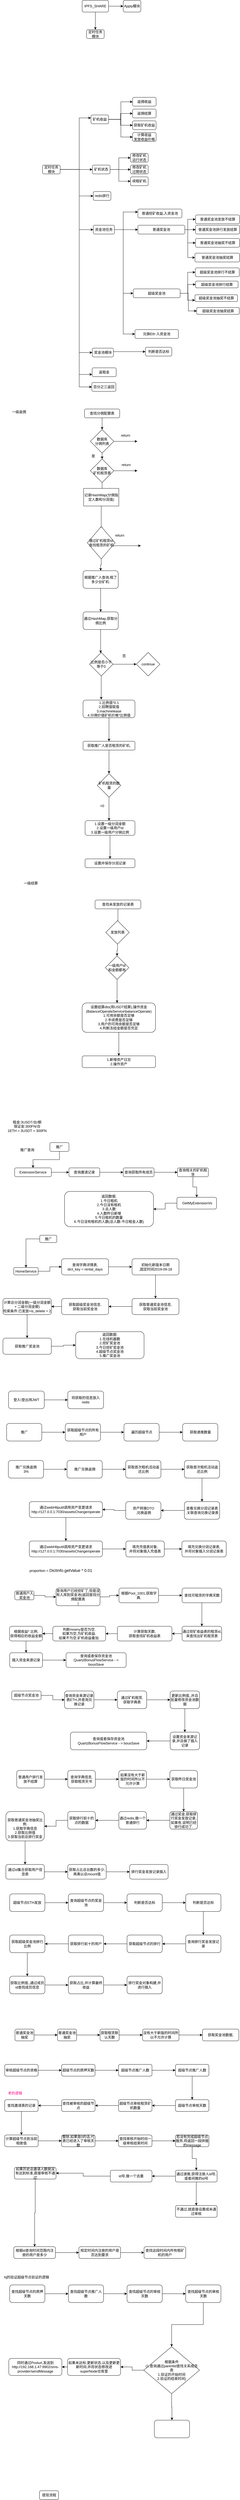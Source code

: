 <mxfile version="11.3.1" type="github" pages="2"><diagram id="Ia7PRUY_UN4xhvElWuZn" name="Page-1"><mxGraphModel dx="1408" dy="748" grid="1" gridSize="10" guides="1" tooltips="1" connect="1" arrows="1" fold="1" page="1" pageScale="1" pageWidth="827" pageHeight="1169" math="0" shadow="0"><root><mxCell id="0"/><mxCell id="1" parent="0"/><mxCell id="EriG2fqCwBnJvEOyAxFP-3" value="" style="edgeStyle=orthogonalEdgeStyle;rounded=0;orthogonalLoop=1;jettySize=auto;html=1;" parent="1" source="EriG2fqCwBnJvEOyAxFP-1" target="EriG2fqCwBnJvEOyAxFP-2" edge="1"><mxGeometry relative="1" as="geometry"/></mxCell><mxCell id="EriG2fqCwBnJvEOyAxFP-5" value="" style="edgeStyle=orthogonalEdgeStyle;rounded=0;orthogonalLoop=1;jettySize=auto;html=1;" parent="1" source="EriG2fqCwBnJvEOyAxFP-1" target="EriG2fqCwBnJvEOyAxFP-4" edge="1"><mxGeometry relative="1" as="geometry"/></mxCell><mxCell id="EriG2fqCwBnJvEOyAxFP-1" value="IPFS_SHARE" style="rounded=1;whiteSpace=wrap;html=1;" parent="1" vertex="1"><mxGeometry x="290" y="120" width="90" height="40" as="geometry"/></mxCell><mxCell id="EriG2fqCwBnJvEOyAxFP-2" value="Apply模块" style="rounded=1;whiteSpace=wrap;html=1;" parent="1" vertex="1"><mxGeometry x="430" y="120" width="60" height="40" as="geometry"/></mxCell><mxCell id="EriG2fqCwBnJvEOyAxFP-4" value="定时任务模块" style="rounded=1;whiteSpace=wrap;html=1;" parent="1" vertex="1"><mxGeometry x="305" y="220" width="60" height="30" as="geometry"/></mxCell><mxCell id="EriG2fqCwBnJvEOyAxFP-32" value="" style="edgeStyle=orthogonalEdgeStyle;rounded=0;orthogonalLoop=1;jettySize=auto;html=1;" parent="1" source="EriG2fqCwBnJvEOyAxFP-35" target="EriG2fqCwBnJvEOyAxFP-44" edge="1"><mxGeometry relative="1" as="geometry"><Array as="points"><mxPoint x="280" y="695"/><mxPoint x="280" y="520"/></Array></mxGeometry></mxCell><mxCell id="EriG2fqCwBnJvEOyAxFP-33" value="" style="edgeStyle=orthogonalEdgeStyle;rounded=0;orthogonalLoop=1;jettySize=auto;html=1;" parent="1" source="EriG2fqCwBnJvEOyAxFP-35" target="EriG2fqCwBnJvEOyAxFP-38" edge="1"><mxGeometry relative="1" as="geometry"/></mxCell><mxCell id="EriG2fqCwBnJvEOyAxFP-34" value="" style="edgeStyle=orthogonalEdgeStyle;rounded=0;orthogonalLoop=1;jettySize=auto;html=1;entryX=0;entryY=0.5;entryDx=0;entryDy=0;" parent="1" source="EriG2fqCwBnJvEOyAxFP-35" target="EriG2fqCwBnJvEOyAxFP-48" edge="1"><mxGeometry relative="1" as="geometry"><mxPoint x="235.034" y="790.448" as="targetPoint"/><Array as="points"><mxPoint x="280" y="696"/><mxPoint x="280" y="785"/></Array></mxGeometry></mxCell><mxCell id="EriG2fqCwBnJvEOyAxFP-57" value="" style="edgeStyle=orthogonalEdgeStyle;rounded=0;orthogonalLoop=1;jettySize=auto;html=1;" parent="1" source="EriG2fqCwBnJvEOyAxFP-35" target="EriG2fqCwBnJvEOyAxFP-56" edge="1"><mxGeometry relative="1" as="geometry"><Array as="points"><mxPoint x="280" y="696"/><mxPoint x="280" y="900"/></Array></mxGeometry></mxCell><mxCell id="EriG2fqCwBnJvEOyAxFP-81" value="" style="edgeStyle=orthogonalEdgeStyle;rounded=0;orthogonalLoop=1;jettySize=auto;html=1;" parent="1" source="EriG2fqCwBnJvEOyAxFP-35" target="EriG2fqCwBnJvEOyAxFP-80" edge="1"><mxGeometry relative="1" as="geometry"><Array as="points"><mxPoint x="280" y="695"/><mxPoint x="280" y="1318"/></Array></mxGeometry></mxCell><mxCell id="EriG2fqCwBnJvEOyAxFP-133" value="" style="edgeStyle=orthogonalEdgeStyle;rounded=0;orthogonalLoop=1;jettySize=auto;html=1;entryX=0;entryY=0.75;entryDx=0;entryDy=0;" parent="1" source="EriG2fqCwBnJvEOyAxFP-35" target="EriG2fqCwBnJvEOyAxFP-130" edge="1"><mxGeometry relative="1" as="geometry"><mxPoint x="185" y="790.448" as="targetPoint"/><Array as="points"><mxPoint x="280" y="695"/><mxPoint x="280" y="1392"/></Array></mxGeometry></mxCell><mxCell id="EriG2fqCwBnJvEOyAxFP-135" value="" style="edgeStyle=orthogonalEdgeStyle;rounded=0;orthogonalLoop=1;jettySize=auto;html=1;entryX=0;entryY=0.5;entryDx=0;entryDy=0;" parent="1" source="EriG2fqCwBnJvEOyAxFP-35" target="EriG2fqCwBnJvEOyAxFP-131" edge="1"><mxGeometry relative="1" as="geometry"><mxPoint x="185" y="790.448" as="targetPoint"/><Array as="points"><mxPoint x="280" y="695"/><mxPoint x="280" y="1435"/></Array></mxGeometry></mxCell><mxCell id="EriG2fqCwBnJvEOyAxFP-35" value="定时任务模块" style="rounded=1;whiteSpace=wrap;html=1;" parent="1" vertex="1"><mxGeometry x="155" y="680.448" width="60" height="30" as="geometry"/></mxCell><mxCell id="EriG2fqCwBnJvEOyAxFP-83" value="" style="edgeStyle=orthogonalEdgeStyle;rounded=0;orthogonalLoop=1;jettySize=auto;html=1;" parent="1" source="EriG2fqCwBnJvEOyAxFP-80" target="EriG2fqCwBnJvEOyAxFP-82" edge="1"><mxGeometry relative="1" as="geometry"><Array as="points"><mxPoint x="466.5" y="1315"/><mxPoint x="466.5" y="1315"/></Array></mxGeometry></mxCell><mxCell id="EriG2fqCwBnJvEOyAxFP-80" value="奖金池模块" style="rounded=1;whiteSpace=wrap;html=1;" parent="1" vertex="1"><mxGeometry x="324.5" y="1303" width="72" height="30" as="geometry"/></mxCell><mxCell id="EriG2fqCwBnJvEOyAxFP-82" value="判断是否达标" style="rounded=1;whiteSpace=wrap;html=1;" parent="1" vertex="1"><mxGeometry x="505.5" y="1300" width="90" height="30" as="geometry"/></mxCell><mxCell id="EriG2fqCwBnJvEOyAxFP-61" value="" style="edgeStyle=orthogonalEdgeStyle;rounded=0;orthogonalLoop=1;jettySize=auto;html=1;" parent="1" source="EriG2fqCwBnJvEOyAxFP-56" target="EriG2fqCwBnJvEOyAxFP-60" edge="1"><mxGeometry relative="1" as="geometry"><Array as="points"><mxPoint x="430" y="900"/><mxPoint x="430" y="840"/></Array></mxGeometry></mxCell><mxCell id="EriG2fqCwBnJvEOyAxFP-75" value="" style="edgeStyle=orthogonalEdgeStyle;rounded=0;orthogonalLoop=1;jettySize=auto;html=1;" parent="1" source="EriG2fqCwBnJvEOyAxFP-92" target="EriG2fqCwBnJvEOyAxFP-74" edge="1"><mxGeometry relative="1" as="geometry"><Array as="points"><mxPoint x="650" y="900"/><mxPoint x="650" y="995"/></Array></mxGeometry></mxCell><mxCell id="EriG2fqCwBnJvEOyAxFP-77" value="" style="edgeStyle=orthogonalEdgeStyle;rounded=0;orthogonalLoop=1;jettySize=auto;html=1;" parent="1" source="EriG2fqCwBnJvEOyAxFP-56" target="EriG2fqCwBnJvEOyAxFP-76" edge="1"><mxGeometry relative="1" as="geometry"><Array as="points"><mxPoint x="430" y="900"/><mxPoint x="430" y="1255"/></Array></mxGeometry></mxCell><mxCell id="EriG2fqCwBnJvEOyAxFP-93" value="" style="edgeStyle=orthogonalEdgeStyle;rounded=0;orthogonalLoop=1;jettySize=auto;html=1;" parent="1" source="EriG2fqCwBnJvEOyAxFP-56" target="EriG2fqCwBnJvEOyAxFP-92" edge="1"><mxGeometry relative="1" as="geometry"/></mxCell><mxCell id="EriG2fqCwBnJvEOyAxFP-101" value="" style="edgeStyle=orthogonalEdgeStyle;rounded=0;orthogonalLoop=1;jettySize=auto;html=1;entryX=0;entryY=0.5;entryDx=0;entryDy=0;" parent="1" source="EriG2fqCwBnJvEOyAxFP-56" target="EriG2fqCwBnJvEOyAxFP-98" edge="1"><mxGeometry relative="1" as="geometry"><mxPoint x="364" y="995" as="targetPoint"/><Array as="points"><mxPoint x="430" y="900"/><mxPoint x="430" y="1116"/></Array></mxGeometry></mxCell><mxCell id="EriG2fqCwBnJvEOyAxFP-56" value="资金池任务" style="rounded=1;whiteSpace=wrap;html=1;" parent="1" vertex="1"><mxGeometry x="328" y="885" width="72" height="30" as="geometry"/></mxCell><mxCell id="EriG2fqCwBnJvEOyAxFP-94" value="" style="edgeStyle=orthogonalEdgeStyle;rounded=0;orthogonalLoop=1;jettySize=auto;html=1;" parent="1" source="EriG2fqCwBnJvEOyAxFP-92" target="EriG2fqCwBnJvEOyAxFP-62" edge="1"><mxGeometry relative="1" as="geometry"><Array as="points"><mxPoint x="650" y="900"/><mxPoint x="650" y="865"/></Array></mxGeometry></mxCell><mxCell id="EriG2fqCwBnJvEOyAxFP-99" value="&lt;br&gt;&lt;br&gt;&lt;br&gt;&lt;br&gt;" style="edgeStyle=orthogonalEdgeStyle;rounded=0;orthogonalLoop=1;jettySize=auto;html=1;entryX=0;entryY=0.5;entryDx=0;entryDy=0;" parent="1" source="EriG2fqCwBnJvEOyAxFP-92" target="EriG2fqCwBnJvEOyAxFP-70" edge="1"><mxGeometry relative="1" as="geometry"><Array as="points"><mxPoint x="650" y="900"/><mxPoint x="650" y="945"/></Array></mxGeometry></mxCell><mxCell id="EriG2fqCwBnJvEOyAxFP-92" value="普通奖金池" style="rounded=1;whiteSpace=wrap;html=1;" parent="1" vertex="1"><mxGeometry x="480" y="885" width="160" height="30" as="geometry"/></mxCell><mxCell id="EriG2fqCwBnJvEOyAxFP-123" value="" style="edgeStyle=orthogonalEdgeStyle;rounded=0;orthogonalLoop=1;jettySize=auto;html=1;" parent="1" source="EriG2fqCwBnJvEOyAxFP-98" target="EriG2fqCwBnJvEOyAxFP-108" edge="1"><mxGeometry relative="1" as="geometry"><Array as="points"><mxPoint x="649" y="1116"/><mxPoint x="649" y="1140"/></Array></mxGeometry></mxCell><mxCell id="EriG2fqCwBnJvEOyAxFP-125" value="" style="edgeStyle=orthogonalEdgeStyle;rounded=0;orthogonalLoop=1;jettySize=auto;html=1;entryX=0;entryY=0.5;entryDx=0;entryDy=0;" parent="1" source="EriG2fqCwBnJvEOyAxFP-98" target="EriG2fqCwBnJvEOyAxFP-86" edge="1"><mxGeometry relative="1" as="geometry"><mxPoint x="544" y="1021.5" as="targetPoint"/></mxGeometry></mxCell><mxCell id="EriG2fqCwBnJvEOyAxFP-127" value="" style="edgeStyle=orthogonalEdgeStyle;rounded=0;orthogonalLoop=1;jettySize=auto;html=1;entryX=0;entryY=0.5;entryDx=0;entryDy=0;" parent="1" source="EriG2fqCwBnJvEOyAxFP-98" target="EriG2fqCwBnJvEOyAxFP-89" edge="1"><mxGeometry relative="1" as="geometry"><mxPoint x="544" y="1021.5" as="targetPoint"/></mxGeometry></mxCell><mxCell id="EriG2fqCwBnJvEOyAxFP-129" value="" style="edgeStyle=orthogonalEdgeStyle;rounded=0;orthogonalLoop=1;jettySize=auto;html=1;entryX=0;entryY=0.5;entryDx=0;entryDy=0;" parent="1" source="EriG2fqCwBnJvEOyAxFP-98" target="EriG2fqCwBnJvEOyAxFP-109" edge="1"><mxGeometry relative="1" as="geometry"><mxPoint x="544" y="1021.5" as="targetPoint"/><Array as="points"><mxPoint x="652" y="1116"/><mxPoint x="652" y="1176"/></Array></mxGeometry></mxCell><mxCell id="EriG2fqCwBnJvEOyAxFP-98" value="超级奖金池" style="rounded=1;whiteSpace=wrap;html=1;" parent="1" vertex="1"><mxGeometry x="464" y="1101.5" width="160" height="30" as="geometry"/></mxCell><mxCell id="EriG2fqCwBnJvEOyAxFP-89" value="超级奖金池排行结算" style="rounded=1;whiteSpace=wrap;html=1;" parent="1" vertex="1"><mxGeometry x="676.5" y="1075" width="145" height="23" as="geometry"/></mxCell><mxCell id="EriG2fqCwBnJvEOyAxFP-86" value="超级奖金池排行不结算" style="rounded=1;whiteSpace=wrap;html=1;" parent="1" vertex="1"><mxGeometry x="675.5" y="1030" width="150" height="30" as="geometry"/></mxCell><mxCell id="EriG2fqCwBnJvEOyAxFP-76" value="兑换Eth 入资金池" style="rounded=1;whiteSpace=wrap;html=1;" parent="1" vertex="1"><mxGeometry x="470" y="1240" width="148" height="30" as="geometry"/></mxCell><mxCell id="EriG2fqCwBnJvEOyAxFP-74" value="普通奖金池抽奖结算" style="rounded=1;whiteSpace=wrap;html=1;" parent="1" vertex="1"><mxGeometry x="674.5" y="980" width="152" height="30" as="geometry"/></mxCell><mxCell id="EriG2fqCwBnJvEOyAxFP-70" value="普通奖金池抽奖不结算" style="rounded=1;whiteSpace=wrap;html=1;" parent="1" vertex="1"><mxGeometry x="676.5" y="930" width="150" height="30" as="geometry"/></mxCell><mxCell id="EriG2fqCwBnJvEOyAxFP-66" value="普通奖金池排行发放结算" style="rounded=1;whiteSpace=wrap;html=1;" parent="1" vertex="1"><mxGeometry x="676.5" y="885" width="150" height="30" as="geometry"/></mxCell><mxCell id="EriG2fqCwBnJvEOyAxFP-62" value="普通奖金池发放不结算" style="rounded=1;whiteSpace=wrap;html=1;" parent="1" vertex="1"><mxGeometry x="676.5" y="850" width="150" height="30" as="geometry"/></mxCell><mxCell id="EriG2fqCwBnJvEOyAxFP-60" value="普通挖矿收益,入资金池" style="rounded=1;whiteSpace=wrap;html=1;" parent="1" vertex="1"><mxGeometry x="480" y="830" width="150" height="30" as="geometry"/></mxCell><mxCell id="EriG2fqCwBnJvEOyAxFP-36" value="" style="edgeStyle=orthogonalEdgeStyle;rounded=0;orthogonalLoop=1;jettySize=auto;html=1;" parent="1" source="EriG2fqCwBnJvEOyAxFP-38" target="EriG2fqCwBnJvEOyAxFP-41" edge="1"><mxGeometry relative="1" as="geometry"><Array as="points"><mxPoint x="415" y="695.69"/><mxPoint x="415" y="655.69"/></Array></mxGeometry></mxCell><mxCell id="EriG2fqCwBnJvEOyAxFP-37" value="" style="edgeStyle=orthogonalEdgeStyle;rounded=0;orthogonalLoop=1;jettySize=auto;html=1;" parent="1" source="EriG2fqCwBnJvEOyAxFP-38" target="EriG2fqCwBnJvEOyAxFP-40" edge="1"><mxGeometry relative="1" as="geometry"/></mxCell><mxCell id="EriG2fqCwBnJvEOyAxFP-38" value="矿机状态" style="rounded=1;whiteSpace=wrap;html=1;" parent="1" vertex="1"><mxGeometry x="325" y="680.448" width="60" height="30" as="geometry"/></mxCell><mxCell id="EriG2fqCwBnJvEOyAxFP-39" value="续租矿机" style="rounded=1;whiteSpace=wrap;html=1;" parent="1" vertex="1"><mxGeometry x="455" y="720.448" width="60" height="30" as="geometry"/></mxCell><mxCell id="EriG2fqCwBnJvEOyAxFP-40" value="修改矿机过期状态" style="rounded=1;whiteSpace=wrap;html=1;" parent="1" vertex="1"><mxGeometry x="455" y="680.448" width="60" height="30" as="geometry"/></mxCell><mxCell id="EriG2fqCwBnJvEOyAxFP-41" value="修改矿机运行状态" style="rounded=1;whiteSpace=wrap;html=1;" parent="1" vertex="1"><mxGeometry x="455" y="640.448" width="60" height="30" as="geometry"/></mxCell><mxCell id="EriG2fqCwBnJvEOyAxFP-42" value="" style="edgeStyle=orthogonalEdgeStyle;rounded=0;orthogonalLoop=1;jettySize=auto;html=1;" parent="1" edge="1"><mxGeometry relative="1" as="geometry"><mxPoint x="380" y="525.19" as="sourcePoint"/><mxPoint x="462" y="465.19" as="targetPoint"/><Array as="points"><mxPoint x="422" y="525.5"/><mxPoint x="422" y="465.5"/></Array></mxGeometry></mxCell><mxCell id="EriG2fqCwBnJvEOyAxFP-43" value="" style="edgeStyle=orthogonalEdgeStyle;rounded=0;orthogonalLoop=1;jettySize=auto;html=1;" parent="1" source="EriG2fqCwBnJvEOyAxFP-44" target="EriG2fqCwBnJvEOyAxFP-45" edge="1"><mxGeometry relative="1" as="geometry"><Array as="points"><mxPoint x="421" y="525"/><mxPoint x="421" y="505"/></Array></mxGeometry></mxCell><mxCell id="EriG2fqCwBnJvEOyAxFP-51" value="" style="edgeStyle=orthogonalEdgeStyle;rounded=0;orthogonalLoop=1;jettySize=auto;html=1;" parent="1" source="EriG2fqCwBnJvEOyAxFP-44" target="EriG2fqCwBnJvEOyAxFP-50" edge="1"><mxGeometry relative="1" as="geometry"/></mxCell><mxCell id="EriG2fqCwBnJvEOyAxFP-54" value="" style="edgeStyle=orthogonalEdgeStyle;rounded=0;orthogonalLoop=1;jettySize=auto;html=1;" parent="1" source="EriG2fqCwBnJvEOyAxFP-44" target="EriG2fqCwBnJvEOyAxFP-53" edge="1"><mxGeometry relative="1" as="geometry"><Array as="points"><mxPoint x="422" y="525"/><mxPoint x="422" y="585"/></Array></mxGeometry></mxCell><mxCell id="EriG2fqCwBnJvEOyAxFP-44" value="矿机收益" style="rounded=1;whiteSpace=wrap;html=1;" parent="1" vertex="1"><mxGeometry x="320" y="509.948" width="60" height="30" as="geometry"/></mxCell><mxCell id="EriG2fqCwBnJvEOyAxFP-53" value="计算收益&lt;br&gt;发放收益价格" style="rounded=1;whiteSpace=wrap;html=1;" parent="1" vertex="1"><mxGeometry x="462" y="570" width="80" height="30" as="geometry"/></mxCell><mxCell id="EriG2fqCwBnJvEOyAxFP-50" value="获取矿机收益" style="rounded=1;whiteSpace=wrap;html=1;" parent="1" vertex="1"><mxGeometry x="462" y="530" width="80" height="30" as="geometry"/></mxCell><mxCell id="EriG2fqCwBnJvEOyAxFP-45" value="返佣结算" style="rounded=1;whiteSpace=wrap;html=1;" parent="1" vertex="1"><mxGeometry x="462" y="490" width="80" height="30" as="geometry"/></mxCell><mxCell id="EriG2fqCwBnJvEOyAxFP-46" value="返佣收益" style="rounded=1;whiteSpace=wrap;html=1;" parent="1" vertex="1"><mxGeometry x="462" y="450" width="80" height="30" as="geometry"/></mxCell><mxCell id="EriG2fqCwBnJvEOyAxFP-47" value="" style="edgeStyle=orthogonalEdgeStyle;rounded=0;orthogonalLoop=1;jettySize=auto;html=1;exitX=1;exitY=0.5;exitDx=0;exitDy=0;entryX=0;entryY=0.5;entryDx=0;entryDy=0;" parent="1" source="EriG2fqCwBnJvEOyAxFP-38" target="EriG2fqCwBnJvEOyAxFP-39" edge="1"><mxGeometry relative="1" as="geometry"><mxPoint x="395" y="705.379" as="sourcePoint"/><mxPoint x="415" y="760.69" as="targetPoint"/><Array as="points"><mxPoint x="415" y="695.69"/><mxPoint x="415" y="735.69"/></Array></mxGeometry></mxCell><mxCell id="EriG2fqCwBnJvEOyAxFP-48" value="redis排行" style="rounded=1;whiteSpace=wrap;html=1;" parent="1" vertex="1"><mxGeometry x="328" y="770.448" width="60" height="30" as="geometry"/></mxCell><mxCell id="EriG2fqCwBnJvEOyAxFP-96" value="" style="endArrow=classic;html=1;exitX=1;exitY=0.5;exitDx=0;exitDy=0;" parent="1" source="EriG2fqCwBnJvEOyAxFP-92" target="EriG2fqCwBnJvEOyAxFP-66" edge="1"><mxGeometry width="50" height="50" relative="1" as="geometry"><mxPoint x="670" y="990" as="sourcePoint"/><mxPoint x="720" y="940" as="targetPoint"/></mxGeometry></mxCell><mxCell id="EriG2fqCwBnJvEOyAxFP-108" value="超级奖金池抽奖不结算" style="rounded=1;whiteSpace=wrap;html=1;" parent="1" vertex="1"><mxGeometry x="674.5" y="1121.5" width="145" height="23" as="geometry"/></mxCell><mxCell id="EriG2fqCwBnJvEOyAxFP-109" value="超级奖金池抽奖结算" style="rounded=1;whiteSpace=wrap;html=1;" parent="1" vertex="1"><mxGeometry x="680.5" y="1165" width="145" height="23" as="geometry"/></mxCell><mxCell id="EriG2fqCwBnJvEOyAxFP-130" value="返租金" style="rounded=1;whiteSpace=wrap;html=1;" parent="1" vertex="1"><mxGeometry x="324" y="1370" width="82" height="30" as="geometry"/></mxCell><mxCell id="EriG2fqCwBnJvEOyAxFP-131" value="百分之三返回" style="rounded=1;whiteSpace=wrap;html=1;" parent="1" vertex="1"><mxGeometry x="323" y="1420" width="82" height="30" as="geometry"/></mxCell><mxCell id="EriG2fqCwBnJvEOyAxFP-136" value="一级返佣" style="text;html=1;strokeColor=none;fillColor=none;align=center;verticalAlign=middle;whiteSpace=wrap;rounded=0;" parent="1" vertex="1"><mxGeometry x="40" y="1510" width="70" height="20" as="geometry"/></mxCell><mxCell id="EriG2fqCwBnJvEOyAxFP-141" value="" style="edgeStyle=orthogonalEdgeStyle;rounded=0;orthogonalLoop=1;jettySize=auto;html=1;" parent="1" source="EriG2fqCwBnJvEOyAxFP-137" target="EriG2fqCwBnJvEOyAxFP-140" edge="1"><mxGeometry relative="1" as="geometry"/></mxCell><mxCell id="EriG2fqCwBnJvEOyAxFP-137" value="查找分佣配置表&lt;br&gt;" style="rounded=1;whiteSpace=wrap;html=1;" parent="1" vertex="1"><mxGeometry x="298" y="1510" width="120" height="30" as="geometry"/></mxCell><mxCell id="EriG2fqCwBnJvEOyAxFP-145" value="" style="edgeStyle=orthogonalEdgeStyle;rounded=0;orthogonalLoop=1;jettySize=auto;html=1;" parent="1" source="EriG2fqCwBnJvEOyAxFP-140" edge="1"><mxGeometry relative="1" as="geometry"><mxPoint x="478" y="1620" as="targetPoint"/></mxGeometry></mxCell><mxCell id="EriG2fqCwBnJvEOyAxFP-152" value="" style="edgeStyle=orthogonalEdgeStyle;rounded=0;orthogonalLoop=1;jettySize=auto;html=1;" parent="1" source="EriG2fqCwBnJvEOyAxFP-140" target="EriG2fqCwBnJvEOyAxFP-151" edge="1"><mxGeometry relative="1" as="geometry"/></mxCell><mxCell id="EriG2fqCwBnJvEOyAxFP-140" value="&lt;span style=&quot;white-space: normal&quot;&gt;数据库&lt;br&gt;分佣列表&lt;/span&gt;" style="rhombus;whiteSpace=wrap;html=1;" parent="1" vertex="1"><mxGeometry x="318" y="1580" width="80" height="80" as="geometry"/></mxCell><mxCell id="EriG2fqCwBnJvEOyAxFP-155" value="" style="edgeStyle=orthogonalEdgeStyle;rounded=0;orthogonalLoop=1;jettySize=auto;html=1;" parent="1" source="EriG2fqCwBnJvEOyAxFP-151" edge="1"><mxGeometry relative="1" as="geometry"><mxPoint x="478" y="1720" as="targetPoint"/></mxGeometry></mxCell><mxCell id="EriG2fqCwBnJvEOyAxFP-159" value="" style="edgeStyle=orthogonalEdgeStyle;rounded=0;orthogonalLoop=1;jettySize=auto;html=1;entryX=0.558;entryY=-0.017;entryDx=0;entryDy=0;entryPerimeter=0;" parent="1" source="EriG2fqCwBnJvEOyAxFP-151" target="EriG2fqCwBnJvEOyAxFP-161" edge="1"><mxGeometry relative="1" as="geometry"><mxPoint x="358" y="1840" as="targetPoint"/></mxGeometry></mxCell><mxCell id="EriG2fqCwBnJvEOyAxFP-151" value="&lt;span style=&quot;white-space: normal&quot;&gt;数据库&lt;br&gt;矿机租赁表&lt;br&gt;&lt;/span&gt;" style="rhombus;whiteSpace=wrap;html=1;" parent="1" vertex="1"><mxGeometry x="318" y="1680" width="80" height="80" as="geometry"/></mxCell><mxCell id="EriG2fqCwBnJvEOyAxFP-149" value="return" style="text;html=1;strokeColor=none;fillColor=none;align=center;verticalAlign=middle;whiteSpace=wrap;rounded=0;" parent="1" vertex="1"><mxGeometry x="418" y="1590" width="40" height="20" as="geometry"/></mxCell><mxCell id="EriG2fqCwBnJvEOyAxFP-153" value="是" style="text;html=1;strokeColor=none;fillColor=none;align=center;verticalAlign=middle;whiteSpace=wrap;rounded=0;" parent="1" vertex="1"><mxGeometry x="308" y="1660" width="40" height="20" as="geometry"/></mxCell><mxCell id="EriG2fqCwBnJvEOyAxFP-157" value="return" style="text;html=1;strokeColor=none;fillColor=none;align=center;verticalAlign=middle;whiteSpace=wrap;rounded=0;" parent="1" vertex="1"><mxGeometry x="420" y="1690" width="40" height="20" as="geometry"/></mxCell><mxCell id="EriG2fqCwBnJvEOyAxFP-163" value="" style="edgeStyle=orthogonalEdgeStyle;rounded=0;orthogonalLoop=1;jettySize=auto;html=1;" parent="1" source="EriG2fqCwBnJvEOyAxFP-161" edge="1"><mxGeometry relative="1" as="geometry"><mxPoint x="355" y="1920" as="targetPoint"/></mxGeometry></mxCell><mxCell id="EriG2fqCwBnJvEOyAxFP-161" value="记录HashMap(分佣指定人数和分润值)" style="rounded=0;whiteSpace=wrap;html=1;" parent="1" vertex="1"><mxGeometry x="295" y="1780" width="120" height="60" as="geometry"/></mxCell><mxCell id="EriG2fqCwBnJvEOyAxFP-168" value="" style="edgeStyle=orthogonalEdgeStyle;rounded=0;orthogonalLoop=1;jettySize=auto;html=1;" parent="1" source="EriG2fqCwBnJvEOyAxFP-164" edge="1"><mxGeometry relative="1" as="geometry"><mxPoint x="490" y="1975" as="targetPoint"/><Array as="points"><mxPoint x="470" y="1975"/><mxPoint x="470" y="1975"/></Array></mxGeometry></mxCell><mxCell id="EriG2fqCwBnJvEOyAxFP-171" value="" style="edgeStyle=orthogonalEdgeStyle;rounded=0;orthogonalLoop=1;jettySize=auto;html=1;" parent="1" source="EriG2fqCwBnJvEOyAxFP-164" target="EriG2fqCwBnJvEOyAxFP-170" edge="1"><mxGeometry relative="1" as="geometry"/></mxCell><mxCell id="EriG2fqCwBnJvEOyAxFP-164" value="通过矿机租赁id,查找租赁的矿机" style="rhombus;whiteSpace=wrap;html=1;" parent="1" vertex="1"><mxGeometry x="307.5" y="1910" width="95" height="110" as="geometry"/></mxCell><mxCell id="EriG2fqCwBnJvEOyAxFP-169" value="return" style="text;html=1;strokeColor=none;fillColor=none;align=center;verticalAlign=middle;whiteSpace=wrap;rounded=0;" parent="1" vertex="1"><mxGeometry x="398" y="1930" width="40" height="20" as="geometry"/></mxCell><mxCell id="EriG2fqCwBnJvEOyAxFP-173" value="" style="edgeStyle=orthogonalEdgeStyle;rounded=0;orthogonalLoop=1;jettySize=auto;html=1;" parent="1" source="EriG2fqCwBnJvEOyAxFP-170" target="EriG2fqCwBnJvEOyAxFP-172" edge="1"><mxGeometry relative="1" as="geometry"/></mxCell><mxCell id="EriG2fqCwBnJvEOyAxFP-170" value="根据推广人查询,租了多少台矿机." style="rounded=1;whiteSpace=wrap;html=1;" parent="1" vertex="1"><mxGeometry x="293" y="2060" width="120" height="60" as="geometry"/></mxCell><mxCell id="EriG2fqCwBnJvEOyAxFP-175" value="" style="edgeStyle=orthogonalEdgeStyle;rounded=0;orthogonalLoop=1;jettySize=auto;html=1;" parent="1" source="EriG2fqCwBnJvEOyAxFP-172" edge="1"><mxGeometry relative="1" as="geometry"><mxPoint x="353" y="2340" as="targetPoint"/></mxGeometry></mxCell><mxCell id="EriG2fqCwBnJvEOyAxFP-172" value="通过HashMap,获取分佣比例" style="rounded=1;whiteSpace=wrap;html=1;" parent="1" vertex="1"><mxGeometry x="293" y="2200" width="120" height="60" as="geometry"/></mxCell><mxCell id="EriG2fqCwBnJvEOyAxFP-178" value="" style="edgeStyle=orthogonalEdgeStyle;rounded=0;orthogonalLoop=1;jettySize=auto;html=1;" parent="1" source="EriG2fqCwBnJvEOyAxFP-176" edge="1"><mxGeometry relative="1" as="geometry"><mxPoint x="355" y="2498" as="targetPoint"/></mxGeometry></mxCell><mxCell id="EriG2fqCwBnJvEOyAxFP-180" value="" style="edgeStyle=orthogonalEdgeStyle;rounded=0;orthogonalLoop=1;jettySize=auto;html=1;" parent="1" source="EriG2fqCwBnJvEOyAxFP-176" target="EriG2fqCwBnJvEOyAxFP-179" edge="1"><mxGeometry relative="1" as="geometry"/></mxCell><mxCell id="EriG2fqCwBnJvEOyAxFP-176" value="比例是否小于等于0" style="rhombus;whiteSpace=wrap;html=1;" parent="1" vertex="1"><mxGeometry x="315" y="2338" width="80" height="80" as="geometry"/></mxCell><mxCell id="EriG2fqCwBnJvEOyAxFP-179" value="continue" style="rhombus;whiteSpace=wrap;html=1;" parent="1" vertex="1"><mxGeometry x="475" y="2338" width="80" height="80" as="geometry"/></mxCell><mxCell id="EriG2fqCwBnJvEOyAxFP-181" value="否" style="text;html=1;strokeColor=none;fillColor=none;align=center;verticalAlign=middle;whiteSpace=wrap;rounded=0;" parent="1" vertex="1"><mxGeometry x="413" y="2340" width="40" height="20" as="geometry"/></mxCell><mxCell id="EriG2fqCwBnJvEOyAxFP-186" value="" style="edgeStyle=orthogonalEdgeStyle;rounded=0;orthogonalLoop=1;jettySize=auto;html=1;" parent="1" source="EriG2fqCwBnJvEOyAxFP-184" target="EriG2fqCwBnJvEOyAxFP-185" edge="1"><mxGeometry relative="1" as="geometry"/></mxCell><mxCell id="EriG2fqCwBnJvEOyAxFP-184" value="1.比例值*0.1&lt;br&gt;2.招聘值赋值&lt;br&gt;3.machinelease&lt;br&gt;4.分佣价值矿机价格*比例值" style="rounded=1;whiteSpace=wrap;html=1;" parent="1" vertex="1"><mxGeometry x="293" y="2500" width="177" height="60" as="geometry"/></mxCell><mxCell id="EriG2fqCwBnJvEOyAxFP-188" value="" style="edgeStyle=orthogonalEdgeStyle;rounded=0;orthogonalLoop=1;jettySize=auto;html=1;" parent="1" source="EriG2fqCwBnJvEOyAxFP-185" edge="1"><mxGeometry relative="1" as="geometry"><mxPoint x="381.5" y="2750" as="targetPoint"/></mxGeometry></mxCell><mxCell id="EriG2fqCwBnJvEOyAxFP-185" value="获取推广人是否租赁的矿机," style="rounded=1;whiteSpace=wrap;html=1;" parent="1" vertex="1"><mxGeometry x="293" y="2640" width="177" height="30" as="geometry"/></mxCell><mxCell id="EriG2fqCwBnJvEOyAxFP-199" value="" style="edgeStyle=orthogonalEdgeStyle;rounded=0;orthogonalLoop=1;jettySize=auto;html=1;" parent="1" source="EriG2fqCwBnJvEOyAxFP-191" edge="1"><mxGeometry relative="1" as="geometry"><mxPoint x="381.5" y="2910" as="targetPoint"/></mxGeometry></mxCell><mxCell id="EriG2fqCwBnJvEOyAxFP-191" value="矿机租赁的数量" style="rhombus;whiteSpace=wrap;html=1;" parent="1" vertex="1"><mxGeometry x="341.5" y="2750" width="80" height="80" as="geometry"/></mxCell><mxCell id="EriG2fqCwBnJvEOyAxFP-203" value="" style="edgeStyle=orthogonalEdgeStyle;rounded=0;orthogonalLoop=1;jettySize=auto;html=1;" parent="1" source="EriG2fqCwBnJvEOyAxFP-200" target="EriG2fqCwBnJvEOyAxFP-202" edge="1"><mxGeometry relative="1" as="geometry"/></mxCell><mxCell id="EriG2fqCwBnJvEOyAxFP-200" value="1.设置一级分润金额&lt;br&gt;2.设置一级用户id&lt;br&gt;3.设置一级用户分销比例" style="rounded=1;whiteSpace=wrap;html=1;" parent="1" vertex="1"><mxGeometry x="300" y="2910" width="170" height="50" as="geometry"/></mxCell><mxCell id="EriG2fqCwBnJvEOyAxFP-202" value="设置并保存分润记录" style="rounded=1;whiteSpace=wrap;html=1;" parent="1" vertex="1"><mxGeometry x="300" y="3040" width="170" height="30" as="geometry"/></mxCell><mxCell id="EriG2fqCwBnJvEOyAxFP-201" value="&amp;gt;0" style="text;html=1;strokeColor=none;fillColor=none;align=center;verticalAlign=middle;whiteSpace=wrap;rounded=0;" parent="1" vertex="1"><mxGeometry x="338" y="2850" width="40" height="20" as="geometry"/></mxCell><mxCell id="EriG2fqCwBnJvEOyAxFP-204" value="一级结算" style="text;html=1;strokeColor=none;fillColor=none;align=center;verticalAlign=middle;whiteSpace=wrap;rounded=0;" parent="1" vertex="1"><mxGeometry x="80" y="3113" width="70" height="20" as="geometry"/></mxCell><mxCell id="EriG2fqCwBnJvEOyAxFP-208" value="" style="edgeStyle=orthogonalEdgeStyle;rounded=0;orthogonalLoop=1;jettySize=auto;html=1;" parent="1" source="EriG2fqCwBnJvEOyAxFP-205" edge="1"><mxGeometry relative="1" as="geometry"><mxPoint x="412" y="3290" as="targetPoint"/></mxGeometry></mxCell><mxCell id="EriG2fqCwBnJvEOyAxFP-205" value="查找未发放的记录表" style="rounded=1;whiteSpace=wrap;html=1;" parent="1" vertex="1"><mxGeometry x="334" y="3180" width="156" height="30" as="geometry"/></mxCell><mxCell id="EriG2fqCwBnJvEOyAxFP-213" value="" style="edgeStyle=orthogonalEdgeStyle;rounded=0;orthogonalLoop=1;jettySize=auto;html=1;" parent="1" source="EriG2fqCwBnJvEOyAxFP-209" target="EriG2fqCwBnJvEOyAxFP-212" edge="1"><mxGeometry relative="1" as="geometry"/></mxCell><mxCell id="EriG2fqCwBnJvEOyAxFP-209" value="发放列表" style="rhombus;whiteSpace=wrap;html=1;" parent="1" vertex="1"><mxGeometry x="370.5" y="3250" width="80" height="80" as="geometry"/></mxCell><mxCell id="EriG2fqCwBnJvEOyAxFP-215" value="" style="edgeStyle=orthogonalEdgeStyle;rounded=0;orthogonalLoop=1;jettySize=auto;html=1;" parent="1" source="EriG2fqCwBnJvEOyAxFP-212" edge="1"><mxGeometry relative="1" as="geometry"><mxPoint x="409" y="3530" as="targetPoint"/></mxGeometry></mxCell><mxCell id="EriG2fqCwBnJvEOyAxFP-212" value="一级用户id&lt;br&gt;和金额都有" style="rhombus;whiteSpace=wrap;html=1;" parent="1" vertex="1"><mxGeometry x="369" y="3370" width="80" height="80" as="geometry"/></mxCell><mxCell id="EriG2fqCwBnJvEOyAxFP-221" value="" style="edgeStyle=orthogonalEdgeStyle;rounded=0;orthogonalLoop=1;jettySize=auto;html=1;" parent="1" source="EriG2fqCwBnJvEOyAxFP-216" target="EriG2fqCwBnJvEOyAxFP-220" edge="1"><mxGeometry relative="1" as="geometry"/></mxCell><mxCell id="EriG2fqCwBnJvEOyAxFP-216" value="设置结算dto(用USDT结算),操作资金&lt;br&gt;(BalanceOperateService\balanceOperate)&lt;br&gt;1.可用余额是否足够&lt;br&gt;2.手续费是否足够&lt;br&gt;3.用户的可用余额是否足够&lt;br&gt;4.判断冻结金额是否充足&lt;br&gt;" style="rounded=1;whiteSpace=wrap;html=1;" parent="1" vertex="1"><mxGeometry x="290" y="3530" width="250" height="100" as="geometry"/></mxCell><mxCell id="EriG2fqCwBnJvEOyAxFP-220" value="1.新增资产日志&lt;br&gt;2.操作资产" style="rounded=1;whiteSpace=wrap;html=1;" parent="1" vertex="1"><mxGeometry x="290" y="3710" width="250" height="40" as="geometry"/></mxCell><mxCell id="gKDd9m7h9mp-s-72eLfu-32" value="" style="edgeStyle=orthogonalEdgeStyle;rounded=0;orthogonalLoop=1;jettySize=auto;html=1;" parent="1" source="gKDd9m7h9mp-s-72eLfu-1" target="gKDd9m7h9mp-s-72eLfu-31" edge="1"><mxGeometry relative="1" as="geometry"/></mxCell><mxCell id="gKDd9m7h9mp-s-72eLfu-1" value="推广" style="rounded=1;whiteSpace=wrap;html=1;" parent="1" vertex="1"><mxGeometry x="180" y="4005" width="65" height="30" as="geometry"/></mxCell><mxCell id="gKDd9m7h9mp-s-72eLfu-33" value="" style="edgeStyle=orthogonalEdgeStyle;rounded=0;orthogonalLoop=1;jettySize=auto;html=1;" parent="1" source="gKDd9m7h9mp-s-72eLfu-31" target="gKDd9m7h9mp-s-72eLfu-8" edge="1"><mxGeometry relative="1" as="geometry"/></mxCell><mxCell id="gKDd9m7h9mp-s-72eLfu-31" value="ExtensionService" style="rounded=1;whiteSpace=wrap;html=1;" parent="1" vertex="1"><mxGeometry x="60" y="4091" width="125" height="30" as="geometry"/></mxCell><mxCell id="gKDd9m7h9mp-s-72eLfu-11" value="" style="edgeStyle=orthogonalEdgeStyle;rounded=0;orthogonalLoop=1;jettySize=auto;html=1;" parent="1" source="gKDd9m7h9mp-s-72eLfu-8" target="gKDd9m7h9mp-s-72eLfu-10" edge="1"><mxGeometry relative="1" as="geometry"/></mxCell><mxCell id="gKDd9m7h9mp-s-72eLfu-8" value="查询邀请记录" style="rounded=1;whiteSpace=wrap;html=1;" parent="1" vertex="1"><mxGeometry x="245" y="4091" width="105" height="30" as="geometry"/></mxCell><mxCell id="gKDd9m7h9mp-s-72eLfu-13" value="" style="edgeStyle=orthogonalEdgeStyle;rounded=0;orthogonalLoop=1;jettySize=auto;html=1;" parent="1" source="gKDd9m7h9mp-s-72eLfu-10" target="gKDd9m7h9mp-s-72eLfu-12" edge="1"><mxGeometry relative="1" as="geometry"/></mxCell><mxCell id="gKDd9m7h9mp-s-72eLfu-10" value="查询获取所有成员" style="rounded=1;whiteSpace=wrap;html=1;" parent="1" vertex="1"><mxGeometry x="430" y="4091" width="105" height="30" as="geometry"/></mxCell><mxCell id="gKDd9m7h9mp-s-72eLfu-15" value="" style="edgeStyle=orthogonalEdgeStyle;rounded=0;orthogonalLoop=1;jettySize=auto;html=1;" parent="1" source="gKDd9m7h9mp-s-72eLfu-12" target="gKDd9m7h9mp-s-72eLfu-14" edge="1"><mxGeometry relative="1" as="geometry"/></mxCell><mxCell id="gKDd9m7h9mp-s-72eLfu-12" value="查询相关的矿机租赁" style="rounded=1;whiteSpace=wrap;html=1;" parent="1" vertex="1"><mxGeometry x="615" y="4091" width="105" height="30" as="geometry"/></mxCell><mxCell id="gKDd9m7h9mp-s-72eLfu-18" value="" style="edgeStyle=orthogonalEdgeStyle;rounded=0;orthogonalLoop=1;jettySize=auto;html=1;" parent="1" source="gKDd9m7h9mp-s-72eLfu-14" target="gKDd9m7h9mp-s-72eLfu-17" edge="1"><mxGeometry relative="1" as="geometry"/></mxCell><mxCell id="gKDd9m7h9mp-s-72eLfu-14" value="&amp;nbsp;GetMyExtensionVo" style="rounded=1;whiteSpace=wrap;html=1;" parent="1" vertex="1"><mxGeometry x="613" y="4191" width="135" height="40" as="geometry"/></mxCell><mxCell id="gKDd9m7h9mp-s-72eLfu-17" value="返回数据.&lt;br&gt;1.今日租机&lt;br&gt;2.今日没有租机&lt;br&gt;3.总人数&lt;br&gt;4.人数昨日新增&lt;br&gt;5.今日租机的数量&lt;br&gt;6.今日没有租机的人数(总人数-今日租金人数)" style="rounded=1;whiteSpace=wrap;html=1;" parent="1" vertex="1"><mxGeometry x="230" y="4171" width="303" height="120" as="geometry"/></mxCell><mxCell id="8E6pjUwGiy-s1n8fTZVv-16" value="" style="edgeStyle=orthogonalEdgeStyle;rounded=0;orthogonalLoop=1;jettySize=auto;html=1;" edge="1" parent="1" source="gKDd9m7h9mp-s-72eLfu-2" target="8E6pjUwGiy-s1n8fTZVv-15"><mxGeometry relative="1" as="geometry"/></mxCell><mxCell id="gKDd9m7h9mp-s-72eLfu-2" value="普通用户入奖金池" style="rounded=1;whiteSpace=wrap;html=1;" parent="1" vertex="1"><mxGeometry x="60.5" y="5530" width="65" height="30" as="geometry"/></mxCell><mxCell id="8E6pjUwGiy-s1n8fTZVv-18" value="" style="edgeStyle=orthogonalEdgeStyle;rounded=0;orthogonalLoop=1;jettySize=auto;html=1;" edge="1" parent="1" source="8E6pjUwGiy-s1n8fTZVv-15" target="8E6pjUwGiy-s1n8fTZVv-17"><mxGeometry relative="1" as="geometry"/></mxCell><mxCell id="8E6pjUwGiy-s1n8fTZVv-15" value="查询用户已经挖矿了,但是没有入库到奖金池(返回查找分佣配置表&lt;br&gt;)" style="rounded=1;whiteSpace=wrap;html=1;" vertex="1" parent="1"><mxGeometry x="201" y="5520" width="150" height="60" as="geometry"/></mxCell><mxCell id="8E6pjUwGiy-s1n8fTZVv-20" value="" style="edgeStyle=orthogonalEdgeStyle;rounded=0;orthogonalLoop=1;jettySize=auto;html=1;" edge="1" parent="1" source="8E6pjUwGiy-s1n8fTZVv-17" target="8E6pjUwGiy-s1n8fTZVv-19"><mxGeometry relative="1" as="geometry"/></mxCell><mxCell id="8E6pjUwGiy-s1n8fTZVv-17" value="根据Pool_1001,获取字典," style="rounded=1;whiteSpace=wrap;html=1;" vertex="1" parent="1"><mxGeometry x="415.5" y="5520" width="135" height="50" as="geometry"/></mxCell><mxCell id="8E6pjUwGiy-s1n8fTZVv-22" value="" style="edgeStyle=orthogonalEdgeStyle;rounded=0;orthogonalLoop=1;jettySize=auto;html=1;" edge="1" parent="1" source="8E6pjUwGiy-s1n8fTZVv-19" target="8E6pjUwGiy-s1n8fTZVv-21"><mxGeometry relative="1" as="geometry"/></mxCell><mxCell id="8E6pjUwGiy-s1n8fTZVv-19" value="查找可租赁的字典天数" style="rounded=1;whiteSpace=wrap;html=1;" vertex="1" parent="1"><mxGeometry x="630.5" y="5520" width="135" height="50" as="geometry"/></mxCell><mxCell id="8E6pjUwGiy-s1n8fTZVv-24" value="" style="edgeStyle=orthogonalEdgeStyle;rounded=0;orthogonalLoop=1;jettySize=auto;html=1;" edge="1" parent="1" source="8E6pjUwGiy-s1n8fTZVv-21" target="8E6pjUwGiy-s1n8fTZVv-23"><mxGeometry relative="1" as="geometry"/></mxCell><mxCell id="8E6pjUwGiy-s1n8fTZVv-21" value="通过挖矿收益表的租赁id,来查找出矿机租赁表" style="rounded=1;whiteSpace=wrap;html=1;" vertex="1" parent="1"><mxGeometry x="630.5" y="5650" width="135" height="50" as="geometry"/></mxCell><mxCell id="8E6pjUwGiy-s1n8fTZVv-26" value="" style="edgeStyle=orthogonalEdgeStyle;rounded=0;orthogonalLoop=1;jettySize=auto;html=1;" edge="1" parent="1" source="8E6pjUwGiy-s1n8fTZVv-23" target="8E6pjUwGiy-s1n8fTZVv-25"><mxGeometry relative="1" as="geometry"/></mxCell><mxCell id="8E6pjUwGiy-s1n8fTZVv-23" value="计算获取天数,&lt;br&gt;获取查找矿机收益表" style="rounded=1;whiteSpace=wrap;html=1;" vertex="1" parent="1"><mxGeometry x="410" y="5650" width="186" height="50" as="geometry"/></mxCell><mxCell id="8E6pjUwGiy-s1n8fTZVv-31" value="" style="edgeStyle=orthogonalEdgeStyle;rounded=0;orthogonalLoop=1;jettySize=auto;html=1;" edge="1" parent="1" source="8E6pjUwGiy-s1n8fTZVv-25" target="8E6pjUwGiy-s1n8fTZVv-30"><mxGeometry relative="1" as="geometry"/></mxCell><mxCell id="8E6pjUwGiy-s1n8fTZVv-25" value="判断moeny是否为空.&lt;br&gt;如果为空,为矿机收益.&lt;br&gt;如果不为空,矿机收益叠加." style="rounded=1;whiteSpace=wrap;html=1;" vertex="1" parent="1"><mxGeometry x="190" y="5650" width="180" height="50" as="geometry"/></mxCell><mxCell id="8E6pjUwGiy-s1n8fTZVv-33" value="" style="edgeStyle=orthogonalEdgeStyle;rounded=0;orthogonalLoop=1;jettySize=auto;html=1;" edge="1" parent="1" source="8E6pjUwGiy-s1n8fTZVv-30" target="8E6pjUwGiy-s1n8fTZVv-32"><mxGeometry relative="1" as="geometry"/></mxCell><mxCell id="8E6pjUwGiy-s1n8fTZVv-30" value="根据收益* 比例,&lt;br&gt;获得相应的收益金额" style="rounded=1;whiteSpace=wrap;html=1;" vertex="1" parent="1"><mxGeometry x="42.5" y="5650" width="112" height="50" as="geometry"/></mxCell><mxCell id="8E6pjUwGiy-s1n8fTZVv-35" value="" style="edgeStyle=orthogonalEdgeStyle;rounded=0;orthogonalLoop=1;jettySize=auto;html=1;" edge="1" parent="1" source="8E6pjUwGiy-s1n8fTZVv-32" target="8E6pjUwGiy-s1n8fTZVv-34"><mxGeometry relative="1" as="geometry"/></mxCell><mxCell id="8E6pjUwGiy-s1n8fTZVv-32" value="插入资金来源记录" style="rounded=1;whiteSpace=wrap;html=1;" vertex="1" parent="1"><mxGeometry x="43" y="5740" width="112" height="50" as="geometry"/></mxCell><mxCell id="8E6pjUwGiy-s1n8fTZVv-34" value="查询或者保存资金池&lt;br&gt;QuartzBonusFlowService - &amp;gt; bousSave" style="rounded=1;whiteSpace=wrap;html=1;" vertex="1" parent="1"><mxGeometry x="235" y="5740" width="205" height="50" as="geometry"/></mxCell><mxCell id="8E6pjUwGiy-s1n8fTZVv-52" value="" style="edgeStyle=orthogonalEdgeStyle;rounded=0;orthogonalLoop=1;jettySize=auto;html=1;" edge="1" parent="1" source="gKDd9m7h9mp-s-72eLfu-3" target="8E6pjUwGiy-s1n8fTZVv-51"><mxGeometry relative="1" as="geometry"/></mxCell><mxCell id="gKDd9m7h9mp-s-72eLfu-3" value="普通用户排行发放不结算" style="rounded=1;whiteSpace=wrap;html=1;" parent="1" vertex="1"><mxGeometry x="67" y="6140" width="94" height="60" as="geometry"/></mxCell><mxCell id="8E6pjUwGiy-s1n8fTZVv-54" value="" style="edgeStyle=orthogonalEdgeStyle;rounded=0;orthogonalLoop=1;jettySize=auto;html=1;" edge="1" parent="1" source="8E6pjUwGiy-s1n8fTZVv-51" target="8E6pjUwGiy-s1n8fTZVv-53"><mxGeometry relative="1" as="geometry"/></mxCell><mxCell id="8E6pjUwGiy-s1n8fTZVv-51" value="查询字典信息,&lt;br&gt;获取租赁天书" style="rounded=1;whiteSpace=wrap;html=1;" vertex="1" parent="1"><mxGeometry x="241" y="6140" width="94" height="60" as="geometry"/></mxCell><mxCell id="8E6pjUwGiy-s1n8fTZVv-56" value="" style="edgeStyle=orthogonalEdgeStyle;rounded=0;orthogonalLoop=1;jettySize=auto;html=1;" edge="1" parent="1" source="8E6pjUwGiy-s1n8fTZVv-53" target="8E6pjUwGiy-s1n8fTZVv-55"><mxGeometry relative="1" as="geometry"/></mxCell><mxCell id="8E6pjUwGiy-s1n8fTZVv-53" value="如果没有大于新版的时间所以不允许计算" style="rounded=1;whiteSpace=wrap;html=1;" vertex="1" parent="1"><mxGeometry x="415" y="6140" width="94" height="60" as="geometry"/></mxCell><mxCell id="8E6pjUwGiy-s1n8fTZVv-58" value="" style="edgeStyle=orthogonalEdgeStyle;rounded=0;orthogonalLoop=1;jettySize=auto;html=1;" edge="1" parent="1" source="8E6pjUwGiy-s1n8fTZVv-55" target="8E6pjUwGiy-s1n8fTZVv-57"><mxGeometry relative="1" as="geometry"/></mxCell><mxCell id="8E6pjUwGiy-s1n8fTZVv-55" value="获取昨日奖金池" style="rounded=1;whiteSpace=wrap;html=1;" vertex="1" parent="1"><mxGeometry x="589" y="6140" width="94" height="60" as="geometry"/></mxCell><mxCell id="8E6pjUwGiy-s1n8fTZVv-60" value="" style="edgeStyle=orthogonalEdgeStyle;rounded=0;orthogonalLoop=1;jettySize=auto;html=1;" edge="1" parent="1" source="8E6pjUwGiy-s1n8fTZVv-57" target="8E6pjUwGiy-s1n8fTZVv-59"><mxGeometry relative="1" as="geometry"/></mxCell><mxCell id="8E6pjUwGiy-s1n8fTZVv-57" value="通过奖金,获取排行奖金发放记录,如果有,说明已经排行成功了." style="rounded=1;whiteSpace=wrap;html=1;" vertex="1" parent="1"><mxGeometry x="589" y="6280" width="94" height="60" as="geometry"/></mxCell><mxCell id="8E6pjUwGiy-s1n8fTZVv-62" value="" style="edgeStyle=orthogonalEdgeStyle;rounded=0;orthogonalLoop=1;jettySize=auto;html=1;" edge="1" parent="1" source="8E6pjUwGiy-s1n8fTZVv-59" target="8E6pjUwGiy-s1n8fTZVv-61"><mxGeometry relative="1" as="geometry"/></mxCell><mxCell id="8E6pjUwGiy-s1n8fTZVv-59" value="通过redis,做一个普通排行" style="rounded=1;whiteSpace=wrap;html=1;" vertex="1" parent="1"><mxGeometry x="415" y="6280" width="94" height="60" as="geometry"/></mxCell><mxCell id="8E6pjUwGiy-s1n8fTZVv-64" value="" style="edgeStyle=orthogonalEdgeStyle;rounded=0;orthogonalLoop=1;jettySize=auto;html=1;" edge="1" parent="1" source="8E6pjUwGiy-s1n8fTZVv-61" target="8E6pjUwGiy-s1n8fTZVv-63"><mxGeometry relative="1" as="geometry"/></mxCell><mxCell id="8E6pjUwGiy-s1n8fTZVv-61" value="&lt;span style=&quot;white-space: normal&quot;&gt;获取排行前十的点的数据&lt;/span&gt;" style="rounded=1;whiteSpace=wrap;html=1;" vertex="1" parent="1"><mxGeometry x="241" y="6280" width="94" height="60" as="geometry"/></mxCell><mxCell id="8E6pjUwGiy-s1n8fTZVv-66" value="" style="edgeStyle=orthogonalEdgeStyle;rounded=0;orthogonalLoop=1;jettySize=auto;html=1;" edge="1" parent="1" source="8E6pjUwGiy-s1n8fTZVv-63" target="8E6pjUwGiy-s1n8fTZVv-65"><mxGeometry relative="1" as="geometry"/></mxCell><mxCell id="8E6pjUwGiy-s1n8fTZVv-63" value="&lt;br&gt;获取普通奖金池抽奖比例.&lt;br&gt;1.获取字典信息&lt;br&gt;2.获取比例值&lt;br&gt;3.获取当前总排行奖金" style="rounded=1;whiteSpace=wrap;html=1;" vertex="1" parent="1"><mxGeometry x="30" y="6280" width="131" height="100" as="geometry"/></mxCell><mxCell id="8E6pjUwGiy-s1n8fTZVv-68" value="" style="edgeStyle=orthogonalEdgeStyle;rounded=0;orthogonalLoop=1;jettySize=auto;html=1;" edge="1" parent="1" source="8E6pjUwGiy-s1n8fTZVv-65" target="8E6pjUwGiy-s1n8fTZVv-67"><mxGeometry relative="1" as="geometry"/></mxCell><mxCell id="8E6pjUwGiy-s1n8fTZVv-65" value="通过id集合获取用户信息表" style="rounded=1;whiteSpace=wrap;html=1;" vertex="1" parent="1"><mxGeometry x="30" y="6460" width="131" height="50" as="geometry"/></mxCell><mxCell id="8E6pjUwGiy-s1n8fTZVv-70" value="" style="edgeStyle=orthogonalEdgeStyle;rounded=0;orthogonalLoop=1;jettySize=auto;html=1;" edge="1" parent="1" source="8E6pjUwGiy-s1n8fTZVv-67" target="8E6pjUwGiy-s1n8fTZVv-69"><mxGeometry relative="1" as="geometry"/></mxCell><mxCell id="8E6pjUwGiy-s1n8fTZVv-67" value="获取占比总台数的多少,&lt;br&gt;再乘以总mount值" style="rounded=1;whiteSpace=wrap;html=1;" vertex="1" parent="1"><mxGeometry x="241" y="6460" width="131" height="50" as="geometry"/></mxCell><mxCell id="8E6pjUwGiy-s1n8fTZVv-69" value="排行奖金发放记录插入" style="rounded=1;whiteSpace=wrap;html=1;" vertex="1" parent="1"><mxGeometry x="452" y="6460" width="131" height="50" as="geometry"/></mxCell><mxCell id="8E6pjUwGiy-s1n8fTZVv-93" value="" style="edgeStyle=orthogonalEdgeStyle;rounded=0;orthogonalLoop=1;jettySize=auto;html=1;" edge="1" parent="1" source="gKDd9m7h9mp-s-72eLfu-4" target="8E6pjUwGiy-s1n8fTZVv-92"><mxGeometry relative="1" as="geometry"/></mxCell><mxCell id="gKDd9m7h9mp-s-72eLfu-4" value="普通奖金池抽奖" style="rounded=1;whiteSpace=wrap;html=1;" parent="1" vertex="1"><mxGeometry x="61" y="7020" width="65" height="40" as="geometry"/></mxCell><mxCell id="8E6pjUwGiy-s1n8fTZVv-95" value="" style="edgeStyle=orthogonalEdgeStyle;rounded=0;orthogonalLoop=1;jettySize=auto;html=1;" edge="1" parent="1" source="8E6pjUwGiy-s1n8fTZVv-92" target="8E6pjUwGiy-s1n8fTZVv-94"><mxGeometry relative="1" as="geometry"/></mxCell><mxCell id="8E6pjUwGiy-s1n8fTZVv-92" value="普通奖金池抽奖" style="rounded=1;whiteSpace=wrap;html=1;" vertex="1" parent="1"><mxGeometry x="206" y="7020" width="65" height="40" as="geometry"/></mxCell><mxCell id="8E6pjUwGiy-s1n8fTZVv-97" value="" style="edgeStyle=orthogonalEdgeStyle;rounded=0;orthogonalLoop=1;jettySize=auto;html=1;" edge="1" parent="1" source="8E6pjUwGiy-s1n8fTZVv-94" target="8E6pjUwGiy-s1n8fTZVv-96"><mxGeometry relative="1" as="geometry"/></mxCell><mxCell id="8E6pjUwGiy-s1n8fTZVv-94" value="获取租赁默认天数" style="rounded=1;whiteSpace=wrap;html=1;" vertex="1" parent="1"><mxGeometry x="351" y="7020" width="65" height="40" as="geometry"/></mxCell><mxCell id="8E6pjUwGiy-s1n8fTZVv-99" value="" style="edgeStyle=orthogonalEdgeStyle;rounded=0;orthogonalLoop=1;jettySize=auto;html=1;" edge="1" parent="1" source="8E6pjUwGiy-s1n8fTZVv-96" target="8E6pjUwGiy-s1n8fTZVv-98"><mxGeometry relative="1" as="geometry"/></mxCell><mxCell id="8E6pjUwGiy-s1n8fTZVv-96" value="没有大于新版的时间所以不允许计算" style="rounded=1;whiteSpace=wrap;html=1;" vertex="1" parent="1"><mxGeometry x="496" y="7020" width="124" height="40" as="geometry"/></mxCell><mxCell id="8E6pjUwGiy-s1n8fTZVv-98" value="获取奖金池数据," style="rounded=1;whiteSpace=wrap;html=1;" vertex="1" parent="1"><mxGeometry x="700" y="7020" width="124" height="40" as="geometry"/></mxCell><mxCell id="8E6pjUwGiy-s1n8fTZVv-157" value="" style="edgeStyle=orthogonalEdgeStyle;rounded=0;orthogonalLoop=1;jettySize=auto;html=1;" edge="1" parent="1" source="gKDd9m7h9mp-s-72eLfu-5" target="8E6pjUwGiy-s1n8fTZVv-156"><mxGeometry relative="1" as="geometry"/></mxCell><mxCell id="gKDd9m7h9mp-s-72eLfu-5" value="如果未达标,更新状态,以及更新更新时间.并将状态修改进superNode仓库里" style="rounded=1;whiteSpace=wrap;html=1;" parent="1" vertex="1"><mxGeometry x="240" y="8140" width="181" height="58" as="geometry"/></mxCell><mxCell id="8E6pjUwGiy-s1n8fTZVv-156" value="同时通过Posturl,发送到&lt;br&gt;http://192.168.1.47:9902/sms-provider/sendMessage" style="rounded=1;whiteSpace=wrap;html=1;" vertex="1" parent="1"><mxGeometry x="40" y="8140" width="181" height="58" as="geometry"/></mxCell><mxCell id="gKDd9m7h9mp-s-72eLfu-6" value="提现流程" style="rounded=1;whiteSpace=wrap;html=1;" parent="1" vertex="1"><mxGeometry x="144.5" y="8590" width="65" height="30" as="geometry"/></mxCell><mxCell id="gKDd9m7h9mp-s-72eLfu-7" value="租金:3USDT/台/期&lt;br&gt;保证金:300FN/台&lt;br&gt;1ETH = 3USDT + 300FN" style="text;html=1;strokeColor=none;fillColor=none;align=center;verticalAlign=middle;whiteSpace=wrap;rounded=0;" parent="1" vertex="1"><mxGeometry x="10" y="3940" width="185" height="20" as="geometry"/></mxCell><mxCell id="gKDd9m7h9mp-s-72eLfu-30" value="推广查询" style="text;html=1;strokeColor=none;fillColor=none;align=center;verticalAlign=middle;whiteSpace=wrap;rounded=0;" parent="1" vertex="1"><mxGeometry x="57.5" y="4020" width="90" height="20" as="geometry"/></mxCell><mxCell id="gKDd9m7h9mp-s-72eLfu-36" value="" style="edgeStyle=orthogonalEdgeStyle;rounded=0;orthogonalLoop=1;jettySize=auto;html=1;" parent="1" source="gKDd9m7h9mp-s-72eLfu-34" target="gKDd9m7h9mp-s-72eLfu-35" edge="1"><mxGeometry relative="1" as="geometry"/></mxCell><mxCell id="gKDd9m7h9mp-s-72eLfu-34" value="推广" style="rounded=1;whiteSpace=wrap;html=1;" parent="1" vertex="1"><mxGeometry x="145.5" y="4320" width="58" height="25" as="geometry"/></mxCell><mxCell id="gKDd9m7h9mp-s-72eLfu-39" value="" style="edgeStyle=orthogonalEdgeStyle;rounded=0;orthogonalLoop=1;jettySize=auto;html=1;" parent="1" source="gKDd9m7h9mp-s-72eLfu-35" target="gKDd9m7h9mp-s-72eLfu-38" edge="1"><mxGeometry relative="1" as="geometry"/></mxCell><mxCell id="gKDd9m7h9mp-s-72eLfu-35" value="HomeService" style="rounded=1;whiteSpace=wrap;html=1;" parent="1" vertex="1"><mxGeometry x="57" y="4430" width="83" height="25" as="geometry"/></mxCell><mxCell id="gKDd9m7h9mp-s-72eLfu-41" value="" style="edgeStyle=orthogonalEdgeStyle;rounded=0;orthogonalLoop=1;jettySize=auto;html=1;" parent="1" source="gKDd9m7h9mp-s-72eLfu-38" target="gKDd9m7h9mp-s-72eLfu-40" edge="1"><mxGeometry relative="1" as="geometry"/></mxCell><mxCell id="gKDd9m7h9mp-s-72eLfu-38" value="查询字典详情表,&lt;br&gt;dict_key =&amp;nbsp;rental_days&lt;br&gt;" style="rounded=1;whiteSpace=wrap;html=1;" parent="1" vertex="1"><mxGeometry x="220" y="4400" width="160" height="55" as="geometry"/></mxCell><mxCell id="gKDd9m7h9mp-s-72eLfu-45" value="" style="edgeStyle=orthogonalEdgeStyle;rounded=0;orthogonalLoop=1;jettySize=auto;html=1;" parent="1" source="gKDd9m7h9mp-s-72eLfu-40" target="gKDd9m7h9mp-s-72eLfu-44" edge="1"><mxGeometry relative="1" as="geometry"/></mxCell><mxCell id="gKDd9m7h9mp-s-72eLfu-40" value="初始化新版本日期&lt;br&gt;,固定时间2019-09-18" style="rounded=1;whiteSpace=wrap;html=1;" parent="1" vertex="1"><mxGeometry x="460" y="4400" width="160" height="55" as="geometry"/></mxCell><mxCell id="gKDd9m7h9mp-s-72eLfu-47" value="" style="edgeStyle=orthogonalEdgeStyle;rounded=0;orthogonalLoop=1;jettySize=auto;html=1;" parent="1" source="gKDd9m7h9mp-s-72eLfu-44" target="gKDd9m7h9mp-s-72eLfu-46" edge="1"><mxGeometry relative="1" as="geometry"/></mxCell><mxCell id="gKDd9m7h9mp-s-72eLfu-44" value="获取普通奖金池信息,&lt;br&gt;获取当前奖金池" style="rounded=1;whiteSpace=wrap;html=1;" parent="1" vertex="1"><mxGeometry x="460" y="4535" width="160" height="55" as="geometry"/></mxCell><mxCell id="gKDd9m7h9mp-s-72eLfu-49" value="" style="edgeStyle=orthogonalEdgeStyle;rounded=0;orthogonalLoop=1;jettySize=auto;html=1;" parent="1" source="gKDd9m7h9mp-s-72eLfu-46" target="gKDd9m7h9mp-s-72eLfu-48" edge="1"><mxGeometry relative="1" as="geometry"/></mxCell><mxCell id="gKDd9m7h9mp-s-72eLfu-46" value="获取超级奖金池信息,&lt;br&gt;获取当前奖金池" style="rounded=1;whiteSpace=wrap;html=1;" parent="1" vertex="1"><mxGeometry x="220" y="4535" width="160" height="55" as="geometry"/></mxCell><mxCell id="gKDd9m7h9mp-s-72eLfu-51" value="" style="edgeStyle=orthogonalEdgeStyle;rounded=0;orthogonalLoop=1;jettySize=auto;html=1;" parent="1" source="gKDd9m7h9mp-s-72eLfu-48" target="gKDd9m7h9mp-s-72eLfu-50" edge="1"><mxGeometry relative="1" as="geometry"/></mxCell><mxCell id="gKDd9m7h9mp-s-72eLfu-48" value="计算总分润金额(一级分润金额+ 二级分润金额)&lt;br&gt;检索条件:已发放+is_delete = 2" style="rounded=1;whiteSpace=wrap;html=1;" parent="1" vertex="1"><mxGeometry x="20" y="4535" width="165" height="55" as="geometry"/></mxCell><mxCell id="gKDd9m7h9mp-s-72eLfu-53" value="" style="edgeStyle=orthogonalEdgeStyle;rounded=0;orthogonalLoop=1;jettySize=auto;html=1;" parent="1" source="gKDd9m7h9mp-s-72eLfu-50" target="gKDd9m7h9mp-s-72eLfu-52" edge="1"><mxGeometry relative="1" as="geometry"/></mxCell><mxCell id="gKDd9m7h9mp-s-72eLfu-50" value="获取推广奖金池" style="rounded=1;whiteSpace=wrap;html=1;" parent="1" vertex="1"><mxGeometry x="20" y="4670" width="165" height="55" as="geometry"/></mxCell><mxCell id="gKDd9m7h9mp-s-72eLfu-52" value="返回数据:&lt;br&gt;1.在线机器数&lt;br&gt;2.挖矿奖金池&lt;br&gt;3,今日挖矿奖金池&lt;br&gt;4.超级节点奖金池&lt;br&gt;5.推广奖金池" style="rounded=1;whiteSpace=wrap;html=1;" parent="1" vertex="1"><mxGeometry x="268" y="4648" width="233" height="92" as="geometry"/></mxCell><mxCell id="gKDd9m7h9mp-s-72eLfu-56" value="" style="edgeStyle=orthogonalEdgeStyle;rounded=0;orthogonalLoop=1;jettySize=auto;html=1;" parent="1" source="gKDd9m7h9mp-s-72eLfu-54" target="gKDd9m7h9mp-s-72eLfu-55" edge="1"><mxGeometry relative="1" as="geometry"/></mxCell><mxCell id="gKDd9m7h9mp-s-72eLfu-54" value="登入\登出用JWT" style="rounded=1;whiteSpace=wrap;html=1;" parent="1" vertex="1"><mxGeometry x="39" y="4850" width="122" height="60" as="geometry"/></mxCell><mxCell id="gKDd9m7h9mp-s-72eLfu-55" value="将获取的信息放入redis" style="rounded=1;whiteSpace=wrap;html=1;" parent="1" vertex="1"><mxGeometry x="241" y="4850" width="122" height="60" as="geometry"/></mxCell><mxCell id="gKDd9m7h9mp-s-72eLfu-59" value="" style="edgeStyle=orthogonalEdgeStyle;rounded=0;orthogonalLoop=1;jettySize=auto;html=1;" parent="1" source="gKDd9m7h9mp-s-72eLfu-57" target="gKDd9m7h9mp-s-72eLfu-58" edge="1"><mxGeometry relative="1" as="geometry"/></mxCell><mxCell id="gKDd9m7h9mp-s-72eLfu-57" value="推广" style="rounded=1;whiteSpace=wrap;html=1;" parent="1" vertex="1"><mxGeometry x="32.5" y="4960" width="120" height="60" as="geometry"/></mxCell><mxCell id="gKDd9m7h9mp-s-72eLfu-61" value="" style="edgeStyle=orthogonalEdgeStyle;rounded=0;orthogonalLoop=1;jettySize=auto;html=1;" parent="1" source="gKDd9m7h9mp-s-72eLfu-58" target="gKDd9m7h9mp-s-72eLfu-60" edge="1"><mxGeometry relative="1" as="geometry"/></mxCell><mxCell id="gKDd9m7h9mp-s-72eLfu-58" value="获取超级节点的所有用户" style="rounded=1;whiteSpace=wrap;html=1;" parent="1" vertex="1"><mxGeometry x="232.5" y="4960" width="120" height="60" as="geometry"/></mxCell><mxCell id="gKDd9m7h9mp-s-72eLfu-63" value="" style="edgeStyle=orthogonalEdgeStyle;rounded=0;orthogonalLoop=1;jettySize=auto;html=1;" parent="1" source="gKDd9m7h9mp-s-72eLfu-60" target="gKDd9m7h9mp-s-72eLfu-62" edge="1"><mxGeometry relative="1" as="geometry"/></mxCell><mxCell id="gKDd9m7h9mp-s-72eLfu-60" value="遍历超级节点" style="rounded=1;whiteSpace=wrap;html=1;" parent="1" vertex="1"><mxGeometry x="432.5" y="4960" width="120" height="60" as="geometry"/></mxCell><mxCell id="gKDd9m7h9mp-s-72eLfu-62" value="获取递推数量" style="rounded=1;whiteSpace=wrap;html=1;" parent="1" vertex="1"><mxGeometry x="632.5" y="4960" width="120" height="60" as="geometry"/></mxCell><mxCell id="gKDd9m7h9mp-s-72eLfu-66" value="" style="edgeStyle=orthogonalEdgeStyle;rounded=0;orthogonalLoop=1;jettySize=auto;html=1;" parent="1" source="gKDd9m7h9mp-s-72eLfu-64" target="gKDd9m7h9mp-s-72eLfu-65" edge="1"><mxGeometry relative="1" as="geometry"/></mxCell><mxCell id="gKDd9m7h9mp-s-72eLfu-64" value="推广兑换返佣&lt;br&gt;3%" style="rounded=1;whiteSpace=wrap;html=1;" parent="1" vertex="1"><mxGeometry x="38.5" y="5086" width="120" height="60" as="geometry"/></mxCell><mxCell id="gKDd9m7h9mp-s-72eLfu-68" value="" style="edgeStyle=orthogonalEdgeStyle;rounded=0;orthogonalLoop=1;jettySize=auto;html=1;" parent="1" source="gKDd9m7h9mp-s-72eLfu-65" target="gKDd9m7h9mp-s-72eLfu-67" edge="1"><mxGeometry relative="1" as="geometry"/></mxCell><mxCell id="gKDd9m7h9mp-s-72eLfu-65" value="推广兑换返佣" style="rounded=1;whiteSpace=wrap;html=1;" parent="1" vertex="1"><mxGeometry x="238.5" y="5086" width="120" height="60" as="geometry"/></mxCell><mxCell id="gKDd9m7h9mp-s-72eLfu-70" value="" style="edgeStyle=orthogonalEdgeStyle;rounded=0;orthogonalLoop=1;jettySize=auto;html=1;" parent="1" source="gKDd9m7h9mp-s-72eLfu-67" target="gKDd9m7h9mp-s-72eLfu-69" edge="1"><mxGeometry relative="1" as="geometry"/></mxCell><mxCell id="gKDd9m7h9mp-s-72eLfu-67" value="获取首次租机活动返还比例" style="rounded=1;whiteSpace=wrap;html=1;" parent="1" vertex="1"><mxGeometry x="438.5" y="5086" width="120" height="60" as="geometry"/></mxCell><mxCell id="8E6pjUwGiy-s1n8fTZVv-2" value="" style="edgeStyle=orthogonalEdgeStyle;rounded=0;orthogonalLoop=1;jettySize=auto;html=1;" edge="1" parent="1" source="gKDd9m7h9mp-s-72eLfu-69" target="8E6pjUwGiy-s1n8fTZVv-1"><mxGeometry relative="1" as="geometry"/></mxCell><mxCell id="gKDd9m7h9mp-s-72eLfu-69" value="获取首次租机活动返还比例" style="rounded=1;whiteSpace=wrap;html=1;" parent="1" vertex="1"><mxGeometry x="638.5" y="5086" width="120" height="60" as="geometry"/></mxCell><mxCell id="8E6pjUwGiy-s1n8fTZVv-6" value="" style="edgeStyle=orthogonalEdgeStyle;rounded=0;orthogonalLoop=1;jettySize=auto;html=1;" edge="1" parent="1" source="8E6pjUwGiy-s1n8fTZVv-1" target="8E6pjUwGiy-s1n8fTZVv-5"><mxGeometry relative="1" as="geometry"/></mxCell><mxCell id="8E6pjUwGiy-s1n8fTZVv-1" value="查看兑换分润记录表&lt;br&gt;,关联查询兑换记录表" style="rounded=1;whiteSpace=wrap;html=1;" vertex="1" parent="1"><mxGeometry x="638.5" y="5226" width="120" height="60" as="geometry"/></mxCell><mxCell id="8E6pjUwGiy-s1n8fTZVv-8" value="" style="edgeStyle=orthogonalEdgeStyle;rounded=0;orthogonalLoop=1;jettySize=auto;html=1;" edge="1" parent="1" source="8E6pjUwGiy-s1n8fTZVv-5" target="8E6pjUwGiy-s1n8fTZVv-7"><mxGeometry relative="1" as="geometry"/></mxCell><mxCell id="8E6pjUwGiy-s1n8fTZVv-5" value="资产转换DTO&lt;br&gt;,兑换返佣" style="rounded=1;whiteSpace=wrap;html=1;" vertex="1" parent="1"><mxGeometry x="438.5" y="5226" width="120" height="60" as="geometry"/></mxCell><mxCell id="8E6pjUwGiy-s1n8fTZVv-10" value="" style="edgeStyle=orthogonalEdgeStyle;rounded=0;orthogonalLoop=1;jettySize=auto;html=1;" edge="1" parent="1" source="8E6pjUwGiy-s1n8fTZVv-7" target="8E6pjUwGiy-s1n8fTZVv-9"><mxGeometry relative="1" as="geometry"/></mxCell><mxCell id="8E6pjUwGiy-s1n8fTZVv-7" value="通过webHttputil调用资产变更请求&lt;br&gt;http://127.0.0.1:7030/assetsChange/operate" style="rounded=1;whiteSpace=wrap;html=1;" vertex="1" parent="1"><mxGeometry x="110" y="5226" width="249" height="54" as="geometry"/></mxCell><mxCell id="8E6pjUwGiy-s1n8fTZVv-12" value="" style="edgeStyle=orthogonalEdgeStyle;rounded=0;orthogonalLoop=1;jettySize=auto;html=1;" edge="1" parent="1" source="8E6pjUwGiy-s1n8fTZVv-9" target="8E6pjUwGiy-s1n8fTZVv-11"><mxGeometry relative="1" as="geometry"/></mxCell><mxCell id="8E6pjUwGiy-s1n8fTZVv-9" value="通过webHttputil调用资产变更请求&lt;br&gt;http://127.0.0.1:7030/assetsChange/operate" style="rounded=1;whiteSpace=wrap;html=1;" vertex="1" parent="1"><mxGeometry x="110" y="5360" width="249" height="54" as="geometry"/></mxCell><mxCell id="8E6pjUwGiy-s1n8fTZVv-14" value="" style="edgeStyle=orthogonalEdgeStyle;rounded=0;orthogonalLoop=1;jettySize=auto;html=1;" edge="1" parent="1" source="8E6pjUwGiy-s1n8fTZVv-11" target="8E6pjUwGiy-s1n8fTZVv-13"><mxGeometry relative="1" as="geometry"/></mxCell><mxCell id="8E6pjUwGiy-s1n8fTZVv-11" value="填充充值表对象,&lt;br&gt;并将对象插入充值表" style="rounded=1;whiteSpace=wrap;html=1;" vertex="1" parent="1"><mxGeometry x="439" y="5360" width="131" height="54" as="geometry"/></mxCell><mxCell id="8E6pjUwGiy-s1n8fTZVv-13" value="填充兑换分润记录表,&lt;br&gt;并将对象插入分润记录表" style="rounded=1;whiteSpace=wrap;html=1;" vertex="1" parent="1"><mxGeometry x="630" y="5360" width="151" height="54" as="geometry"/></mxCell><mxCell id="8E6pjUwGiy-s1n8fTZVv-27" value="proportion =&amp;nbsp;&lt;span style=&quot;font-size: 10.5pt&quot;&gt;DictInfo.getValue&lt;/span&gt;&lt;span style=&quot;font-size: 10.5pt&quot;&gt;&amp;nbsp;* 0.01&lt;/span&gt;" style="text;html=1;strokeColor=none;fillColor=none;align=center;verticalAlign=middle;whiteSpace=wrap;rounded=0;" vertex="1" parent="1"><mxGeometry x="35" y="5450" width="365" height="20" as="geometry"/></mxCell><mxCell id="8E6pjUwGiy-s1n8fTZVv-42" value="" style="edgeStyle=orthogonalEdgeStyle;rounded=0;orthogonalLoop=1;jettySize=auto;html=1;" edge="1" parent="1" source="8E6pjUwGiy-s1n8fTZVv-40" target="8E6pjUwGiy-s1n8fTZVv-41"><mxGeometry relative="1" as="geometry"/></mxCell><mxCell id="8E6pjUwGiy-s1n8fTZVv-40" value="超级节点奖金池" style="rounded=1;whiteSpace=wrap;html=1;" vertex="1" parent="1"><mxGeometry x="50" y="5870" width="100" height="30" as="geometry"/></mxCell><mxCell id="8E6pjUwGiy-s1n8fTZVv-44" value="" style="edgeStyle=orthogonalEdgeStyle;rounded=0;orthogonalLoop=1;jettySize=auto;html=1;" edge="1" parent="1" source="8E6pjUwGiy-s1n8fTZVv-41" target="8E6pjUwGiy-s1n8fTZVv-43"><mxGeometry relative="1" as="geometry"/></mxCell><mxCell id="8E6pjUwGiy-s1n8fTZVv-41" value="查询资金来源记录表ETH,并查询兑换记录" style="rounded=1;whiteSpace=wrap;html=1;" vertex="1" parent="1"><mxGeometry x="230" y="5870" width="100" height="60" as="geometry"/></mxCell><mxCell id="8E6pjUwGiy-s1n8fTZVv-46" value="" style="edgeStyle=orthogonalEdgeStyle;rounded=0;orthogonalLoop=1;jettySize=auto;html=1;" edge="1" parent="1" source="8E6pjUwGiy-s1n8fTZVv-43" target="8E6pjUwGiy-s1n8fTZVv-45"><mxGeometry relative="1" as="geometry"/></mxCell><mxCell id="8E6pjUwGiy-s1n8fTZVv-43" value="通过矿机租赁,&lt;br&gt;获取字典表" style="rounded=1;whiteSpace=wrap;html=1;" vertex="1" parent="1"><mxGeometry x="410" y="5870" width="100" height="60" as="geometry"/></mxCell><mxCell id="8E6pjUwGiy-s1n8fTZVv-48" value="" style="edgeStyle=orthogonalEdgeStyle;rounded=0;orthogonalLoop=1;jettySize=auto;html=1;" edge="1" parent="1" source="8E6pjUwGiy-s1n8fTZVv-45" target="8E6pjUwGiy-s1n8fTZVv-47"><mxGeometry relative="1" as="geometry"/></mxCell><mxCell id="8E6pjUwGiy-s1n8fTZVv-45" value="更新比例值,,并且批量修改资金池数据" style="rounded=1;whiteSpace=wrap;html=1;" vertex="1" parent="1"><mxGeometry x="590" y="5870" width="100" height="60" as="geometry"/></mxCell><mxCell id="8E6pjUwGiy-s1n8fTZVv-50" value="" style="edgeStyle=orthogonalEdgeStyle;rounded=0;orthogonalLoop=1;jettySize=auto;html=1;" edge="1" parent="1" source="8E6pjUwGiy-s1n8fTZVv-47" target="8E6pjUwGiy-s1n8fTZVv-49"><mxGeometry relative="1" as="geometry"/></mxCell><mxCell id="8E6pjUwGiy-s1n8fTZVv-47" value="设置资金来源记录,并且做了插入记录" style="rounded=1;whiteSpace=wrap;html=1;" vertex="1" parent="1"><mxGeometry x="590" y="6010" width="100" height="60" as="geometry"/></mxCell><mxCell id="8E6pjUwGiy-s1n8fTZVv-49" value="查询或者保存资金池&lt;br&gt;QuartzBonusFlowService - &amp;gt; bousSave" style="rounded=1;whiteSpace=wrap;html=1;" vertex="1" parent="1"><mxGeometry x="250" y="6010" width="260" height="60" as="geometry"/></mxCell><mxCell id="8E6pjUwGiy-s1n8fTZVv-73" value="" style="edgeStyle=orthogonalEdgeStyle;rounded=0;orthogonalLoop=1;jettySize=auto;html=1;" edge="1" parent="1" source="8E6pjUwGiy-s1n8fTZVv-71" target="8E6pjUwGiy-s1n8fTZVv-72"><mxGeometry relative="1" as="geometry"/></mxCell><mxCell id="8E6pjUwGiy-s1n8fTZVv-71" value="超级节点ETH发放" style="rounded=1;whiteSpace=wrap;html=1;" vertex="1" parent="1"><mxGeometry x="43" y="6560" width="120" height="60" as="geometry"/></mxCell><mxCell id="8E6pjUwGiy-s1n8fTZVv-75" value="" style="edgeStyle=orthogonalEdgeStyle;rounded=0;orthogonalLoop=1;jettySize=auto;html=1;" edge="1" parent="1" source="8E6pjUwGiy-s1n8fTZVv-72" target="8E6pjUwGiy-s1n8fTZVv-74"><mxGeometry relative="1" as="geometry"/></mxCell><mxCell id="8E6pjUwGiy-s1n8fTZVv-72" value="查询超级节点的奖金池" style="rounded=1;whiteSpace=wrap;html=1;" vertex="1" parent="1"><mxGeometry x="243" y="6560" width="120" height="60" as="geometry"/></mxCell><mxCell id="8E6pjUwGiy-s1n8fTZVv-77" value="" style="edgeStyle=orthogonalEdgeStyle;rounded=0;orthogonalLoop=1;jettySize=auto;html=1;" edge="1" parent="1" source="8E6pjUwGiy-s1n8fTZVv-74" target="8E6pjUwGiy-s1n8fTZVv-76"><mxGeometry relative="1" as="geometry"/></mxCell><mxCell id="8E6pjUwGiy-s1n8fTZVv-74" value="判断是否达标" style="rounded=1;whiteSpace=wrap;html=1;" vertex="1" parent="1"><mxGeometry x="443" y="6560" width="120" height="60" as="geometry"/></mxCell><mxCell id="8E6pjUwGiy-s1n8fTZVv-79" value="" style="edgeStyle=orthogonalEdgeStyle;rounded=0;orthogonalLoop=1;jettySize=auto;html=1;" edge="1" parent="1" source="8E6pjUwGiy-s1n8fTZVv-76" target="8E6pjUwGiy-s1n8fTZVv-78"><mxGeometry relative="1" as="geometry"/></mxCell><mxCell id="8E6pjUwGiy-s1n8fTZVv-76" value="判断是否达标" style="rounded=1;whiteSpace=wrap;html=1;" vertex="1" parent="1"><mxGeometry x="643" y="6560" width="120" height="60" as="geometry"/></mxCell><mxCell id="8E6pjUwGiy-s1n8fTZVv-81" value="" style="edgeStyle=orthogonalEdgeStyle;rounded=0;orthogonalLoop=1;jettySize=auto;html=1;" edge="1" parent="1" source="8E6pjUwGiy-s1n8fTZVv-78" target="8E6pjUwGiy-s1n8fTZVv-80"><mxGeometry relative="1" as="geometry"/></mxCell><mxCell id="8E6pjUwGiy-s1n8fTZVv-78" value="查询排行奖金发放记录" style="rounded=1;whiteSpace=wrap;html=1;" vertex="1" parent="1"><mxGeometry x="643" y="6700" width="120" height="60" as="geometry"/></mxCell><mxCell id="8E6pjUwGiy-s1n8fTZVv-83" value="" style="edgeStyle=orthogonalEdgeStyle;rounded=0;orthogonalLoop=1;jettySize=auto;html=1;" edge="1" parent="1" source="8E6pjUwGiy-s1n8fTZVv-80" target="8E6pjUwGiy-s1n8fTZVv-82"><mxGeometry relative="1" as="geometry"/></mxCell><mxCell id="8E6pjUwGiy-s1n8fTZVv-80" value="获取超级节点的排行" style="rounded=1;whiteSpace=wrap;html=1;" vertex="1" parent="1"><mxGeometry x="443" y="6700" width="120" height="60" as="geometry"/></mxCell><mxCell id="8E6pjUwGiy-s1n8fTZVv-85" value="" style="edgeStyle=orthogonalEdgeStyle;rounded=0;orthogonalLoop=1;jettySize=auto;html=1;" edge="1" parent="1" source="8E6pjUwGiy-s1n8fTZVv-82" target="8E6pjUwGiy-s1n8fTZVv-84"><mxGeometry relative="1" as="geometry"/></mxCell><mxCell id="8E6pjUwGiy-s1n8fTZVv-82" value="获取排行前十的用户" style="rounded=1;whiteSpace=wrap;html=1;" vertex="1" parent="1"><mxGeometry x="243" y="6700" width="120" height="60" as="geometry"/></mxCell><mxCell id="8E6pjUwGiy-s1n8fTZVv-87" value="" style="edgeStyle=orthogonalEdgeStyle;rounded=0;orthogonalLoop=1;jettySize=auto;html=1;" edge="1" parent="1" source="8E6pjUwGiy-s1n8fTZVv-84" target="8E6pjUwGiy-s1n8fTZVv-86"><mxGeometry relative="1" as="geometry"/></mxCell><mxCell id="8E6pjUwGiy-s1n8fTZVv-84" value="获取超级奖金池排行比例" style="rounded=1;whiteSpace=wrap;html=1;" vertex="1" parent="1"><mxGeometry x="43" y="6700" width="120" height="60" as="geometry"/></mxCell><mxCell id="8E6pjUwGiy-s1n8fTZVv-89" value="" style="edgeStyle=orthogonalEdgeStyle;rounded=0;orthogonalLoop=1;jettySize=auto;html=1;" edge="1" parent="1" source="8E6pjUwGiy-s1n8fTZVv-86" target="8E6pjUwGiy-s1n8fTZVv-88"><mxGeometry relative="1" as="geometry"/></mxCell><mxCell id="8E6pjUwGiy-s1n8fTZVv-86" value="获取比例值,,通过成员id查找成员信息" style="rounded=1;whiteSpace=wrap;html=1;" vertex="1" parent="1"><mxGeometry x="43" y="6840" width="120" height="60" as="geometry"/></mxCell><mxCell id="8E6pjUwGiy-s1n8fTZVv-91" value="" style="edgeStyle=orthogonalEdgeStyle;rounded=0;orthogonalLoop=1;jettySize=auto;html=1;" edge="1" parent="1" source="8E6pjUwGiy-s1n8fTZVv-88" target="8E6pjUwGiy-s1n8fTZVv-90"><mxGeometry relative="1" as="geometry"/></mxCell><mxCell id="8E6pjUwGiy-s1n8fTZVv-88" value="获取占比,并计算最终收益" style="rounded=1;whiteSpace=wrap;html=1;" vertex="1" parent="1"><mxGeometry x="243" y="6840" width="120" height="60" as="geometry"/></mxCell><mxCell id="8E6pjUwGiy-s1n8fTZVv-90" value="排行奖金对象构建,并进行插入" style="rounded=1;whiteSpace=wrap;html=1;" vertex="1" parent="1"><mxGeometry x="443" y="6840" width="120" height="60" as="geometry"/></mxCell><mxCell id="8E6pjUwGiy-s1n8fTZVv-102" value="" style="edgeStyle=orthogonalEdgeStyle;rounded=0;orthogonalLoop=1;jettySize=auto;html=1;" edge="1" parent="1" source="8E6pjUwGiy-s1n8fTZVv-100" target="8E6pjUwGiy-s1n8fTZVv-101"><mxGeometry relative="1" as="geometry"/></mxCell><mxCell id="8E6pjUwGiy-s1n8fTZVv-100" value="审核超级节点的资格" style="rounded=1;whiteSpace=wrap;html=1;" vertex="1" parent="1"><mxGeometry x="26" y="7140" width="114" height="40" as="geometry"/></mxCell><mxCell id="8E6pjUwGiy-s1n8fTZVv-104" value="" style="edgeStyle=orthogonalEdgeStyle;rounded=0;orthogonalLoop=1;jettySize=auto;html=1;" edge="1" parent="1" source="8E6pjUwGiy-s1n8fTZVv-101" target="8E6pjUwGiy-s1n8fTZVv-103"><mxGeometry relative="1" as="geometry"/></mxCell><mxCell id="8E6pjUwGiy-s1n8fTZVv-101" value="超级节点的质押天数" style="rounded=1;whiteSpace=wrap;html=1;" vertex="1" parent="1"><mxGeometry x="220" y="7140" width="114" height="40" as="geometry"/></mxCell><mxCell id="8E6pjUwGiy-s1n8fTZVv-106" value="" style="edgeStyle=orthogonalEdgeStyle;rounded=0;orthogonalLoop=1;jettySize=auto;html=1;" edge="1" parent="1" source="8E6pjUwGiy-s1n8fTZVv-103" target="8E6pjUwGiy-s1n8fTZVv-105"><mxGeometry relative="1" as="geometry"/></mxCell><mxCell id="8E6pjUwGiy-s1n8fTZVv-103" value="超级节点推广人数" style="rounded=1;whiteSpace=wrap;html=1;" vertex="1" parent="1"><mxGeometry x="414" y="7140" width="114" height="40" as="geometry"/></mxCell><mxCell id="8E6pjUwGiy-s1n8fTZVv-108" value="" style="edgeStyle=orthogonalEdgeStyle;rounded=0;orthogonalLoop=1;jettySize=auto;html=1;" edge="1" parent="1" source="8E6pjUwGiy-s1n8fTZVv-105" target="8E6pjUwGiy-s1n8fTZVv-107"><mxGeometry relative="1" as="geometry"/></mxCell><mxCell id="8E6pjUwGiy-s1n8fTZVv-105" value="超级节点推广人数" style="rounded=1;whiteSpace=wrap;html=1;" vertex="1" parent="1"><mxGeometry x="608" y="7140" width="114" height="40" as="geometry"/></mxCell><mxCell id="8E6pjUwGiy-s1n8fTZVv-110" value="" style="edgeStyle=orthogonalEdgeStyle;rounded=0;orthogonalLoop=1;jettySize=auto;html=1;" edge="1" parent="1" source="8E6pjUwGiy-s1n8fTZVv-107" target="8E6pjUwGiy-s1n8fTZVv-109"><mxGeometry relative="1" as="geometry"/></mxCell><mxCell id="8E6pjUwGiy-s1n8fTZVv-107" value="超级节点审核天数" style="rounded=1;whiteSpace=wrap;html=1;" vertex="1" parent="1"><mxGeometry x="608" y="7260" width="114" height="40" as="geometry"/></mxCell><mxCell id="8E6pjUwGiy-s1n8fTZVv-112" value="" style="edgeStyle=orthogonalEdgeStyle;rounded=0;orthogonalLoop=1;jettySize=auto;html=1;" edge="1" parent="1" source="8E6pjUwGiy-s1n8fTZVv-109" target="8E6pjUwGiy-s1n8fTZVv-111"><mxGeometry relative="1" as="geometry"/></mxCell><mxCell id="8E6pjUwGiy-s1n8fTZVv-109" value="超级节点审核租赁矿机数量" style="rounded=1;whiteSpace=wrap;html=1;" vertex="1" parent="1"><mxGeometry x="414" y="7260" width="114" height="40" as="geometry"/></mxCell><mxCell id="8E6pjUwGiy-s1n8fTZVv-114" value="" style="edgeStyle=orthogonalEdgeStyle;rounded=0;orthogonalLoop=1;jettySize=auto;html=1;" edge="1" parent="1" source="8E6pjUwGiy-s1n8fTZVv-111" target="8E6pjUwGiy-s1n8fTZVv-113"><mxGeometry relative="1" as="geometry"/></mxCell><mxCell id="8E6pjUwGiy-s1n8fTZVv-111" value="查找被审核的超级节点" style="rounded=1;whiteSpace=wrap;html=1;" vertex="1" parent="1"><mxGeometry x="220" y="7260" width="114" height="40" as="geometry"/></mxCell><mxCell id="8E6pjUwGiy-s1n8fTZVv-116" value="" style="edgeStyle=orthogonalEdgeStyle;rounded=0;orthogonalLoop=1;jettySize=auto;html=1;" edge="1" parent="1" source="8E6pjUwGiy-s1n8fTZVv-113" target="8E6pjUwGiy-s1n8fTZVv-115"><mxGeometry relative="1" as="geometry"/></mxCell><mxCell id="8E6pjUwGiy-s1n8fTZVv-113" value="查找邀请表的记录" style="rounded=1;whiteSpace=wrap;html=1;" vertex="1" parent="1"><mxGeometry x="26" y="7260" width="114" height="40" as="geometry"/></mxCell><mxCell id="8E6pjUwGiy-s1n8fTZVv-118" value="" style="edgeStyle=orthogonalEdgeStyle;rounded=0;orthogonalLoop=1;jettySize=auto;html=1;" edge="1" parent="1" source="8E6pjUwGiy-s1n8fTZVv-115" target="8E6pjUwGiy-s1n8fTZVv-117"><mxGeometry relative="1" as="geometry"/></mxCell><mxCell id="8E6pjUwGiy-s1n8fTZVv-115" value="计算超级节点到当前相差值" style="rounded=1;whiteSpace=wrap;html=1;" vertex="1" parent="1"><mxGeometry x="26" y="7380" width="114" height="40" as="geometry"/></mxCell><mxCell id="8E6pjUwGiy-s1n8fTZVv-120" value="" style="edgeStyle=orthogonalEdgeStyle;rounded=0;orthogonalLoop=1;jettySize=auto;html=1;" edge="1" parent="1" source="8E6pjUwGiy-s1n8fTZVv-117" target="8E6pjUwGiy-s1n8fTZVv-119"><mxGeometry relative="1" as="geometry"/></mxCell><mxCell id="8E6pjUwGiy-s1n8fTZVv-117" value="整除,如果是0的话,代表已经进入了审核天数" style="rounded=1;whiteSpace=wrap;html=1;" vertex="1" parent="1"><mxGeometry x="220" y="7380" width="114" height="40" as="geometry"/></mxCell><mxCell id="8E6pjUwGiy-s1n8fTZVv-122" value="" style="edgeStyle=orthogonalEdgeStyle;rounded=0;orthogonalLoop=1;jettySize=auto;html=1;" edge="1" parent="1" source="8E6pjUwGiy-s1n8fTZVv-119" target="8E6pjUwGiy-s1n8fTZVv-121"><mxGeometry relative="1" as="geometry"/></mxCell><mxCell id="8E6pjUwGiy-s1n8fTZVv-119" value="查找审核开始时间一级审核结束时间" style="rounded=1;whiteSpace=wrap;html=1;" vertex="1" parent="1"><mxGeometry x="414" y="7380" width="114" height="40" as="geometry"/></mxCell><mxCell id="8E6pjUwGiy-s1n8fTZVv-124" value="" style="edgeStyle=orthogonalEdgeStyle;rounded=0;orthogonalLoop=1;jettySize=auto;html=1;" edge="1" parent="1" source="8E6pjUwGiy-s1n8fTZVv-121" target="8E6pjUwGiy-s1n8fTZVv-123"><mxGeometry relative="1" as="geometry"/></mxCell><mxCell id="8E6pjUwGiy-s1n8fTZVv-121" value="若没有完成超级节点服务,将返回一段拼接的message" style="rounded=1;whiteSpace=wrap;html=1;" vertex="1" parent="1"><mxGeometry x="608" y="7380" width="114" height="40" as="geometry"/></mxCell><mxCell id="8E6pjUwGiy-s1n8fTZVv-126" value="" style="edgeStyle=orthogonalEdgeStyle;rounded=0;orthogonalLoop=1;jettySize=auto;html=1;" edge="1" parent="1" source="8E6pjUwGiy-s1n8fTZVv-123" target="8E6pjUwGiy-s1n8fTZVv-125"><mxGeometry relative="1" as="geometry"/></mxCell><mxCell id="8E6pjUwGiy-s1n8fTZVv-128" value="" style="edgeStyle=orthogonalEdgeStyle;rounded=0;orthogonalLoop=1;jettySize=auto;html=1;" edge="1" parent="1" source="8E6pjUwGiy-s1n8fTZVv-123" target="8E6pjUwGiy-s1n8fTZVv-127"><mxGeometry relative="1" as="geometry"/></mxCell><mxCell id="8E6pjUwGiy-s1n8fTZVv-123" value="通过递推,获得注册人id号,或者间推的id号" style="rounded=1;whiteSpace=wrap;html=1;" vertex="1" parent="1"><mxGeometry x="608" y="7500" width="142" height="40" as="geometry"/></mxCell><mxCell id="8E6pjUwGiy-s1n8fTZVv-130" value="" style="edgeStyle=orthogonalEdgeStyle;rounded=0;orthogonalLoop=1;jettySize=auto;html=1;" edge="1" parent="1" source="8E6pjUwGiy-s1n8fTZVv-127" target="8E6pjUwGiy-s1n8fTZVv-129"><mxGeometry relative="1" as="geometry"/></mxCell><mxCell id="8E6pjUwGiy-s1n8fTZVv-127" value="id号,做一个去重" style="rounded=1;whiteSpace=wrap;html=1;" vertex="1" parent="1"><mxGeometry x="386" y="7500" width="142" height="40" as="geometry"/></mxCell><mxCell id="8E6pjUwGiy-s1n8fTZVv-132" value="" style="edgeStyle=orthogonalEdgeStyle;rounded=0;orthogonalLoop=1;jettySize=auto;html=1;" edge="1" parent="1" source="8E6pjUwGiy-s1n8fTZVv-129" target="8E6pjUwGiy-s1n8fTZVv-131"><mxGeometry relative="1" as="geometry"/></mxCell><mxCell id="8E6pjUwGiy-s1n8fTZVv-129" value="如果历史总邀请人数就没有达到标准,直接审核不通过" style="rounded=1;whiteSpace=wrap;html=1;" vertex="1" parent="1"><mxGeometry x="59" y="7490" width="142" height="40" as="geometry"/></mxCell><mxCell id="8E6pjUwGiy-s1n8fTZVv-134" value="" style="edgeStyle=orthogonalEdgeStyle;rounded=0;orthogonalLoop=1;jettySize=auto;html=1;" edge="1" parent="1" source="8E6pjUwGiy-s1n8fTZVv-131" target="8E6pjUwGiy-s1n8fTZVv-133"><mxGeometry relative="1" as="geometry"/></mxCell><mxCell id="8E6pjUwGiy-s1n8fTZVv-131" value="根据id查询时间范围内注册的用户是多少" style="rounded=1;whiteSpace=wrap;html=1;" vertex="1" parent="1"><mxGeometry x="57" y="7760" width="142" height="40" as="geometry"/></mxCell><mxCell id="8E6pjUwGiy-s1n8fTZVv-136" value="" style="edgeStyle=orthogonalEdgeStyle;rounded=0;orthogonalLoop=1;jettySize=auto;html=1;" edge="1" parent="1" source="8E6pjUwGiy-s1n8fTZVv-133" target="8E6pjUwGiy-s1n8fTZVv-135"><mxGeometry relative="1" as="geometry"/></mxCell><mxCell id="8E6pjUwGiy-s1n8fTZVv-133" value="规定时间内注册的用户是否达到要求" style="rounded=1;whiteSpace=wrap;html=1;" vertex="1" parent="1"><mxGeometry x="279" y="7760" width="142" height="40" as="geometry"/></mxCell><mxCell id="8E6pjUwGiy-s1n8fTZVv-135" value="查找这段时间内所有租矿机的用户" style="rounded=1;whiteSpace=wrap;html=1;" vertex="1" parent="1"><mxGeometry x="501" y="7760" width="142" height="40" as="geometry"/></mxCell><mxCell id="8E6pjUwGiy-s1n8fTZVv-125" value="不通过,就直接设置成未通过审核" style="rounded=1;whiteSpace=wrap;html=1;" vertex="1" parent="1"><mxGeometry x="608" y="7620" width="142" height="40" as="geometry"/></mxCell><mxCell id="8E6pjUwGiy-s1n8fTZVv-137" value="&lt;font color=&quot;#ff0080&quot;&gt;老的逻辑&lt;/font&gt;" style="text;html=1;strokeColor=none;fillColor=none;align=center;verticalAlign=middle;whiteSpace=wrap;rounded=0;" vertex="1" parent="1"><mxGeometry x="23" y="7228" width="77" height="20" as="geometry"/></mxCell><mxCell id="8E6pjUwGiy-s1n8fTZVv-138" value="hj的验证超级节点验证的逻辑" style="text;html=1;strokeColor=none;fillColor=none;align=center;verticalAlign=middle;whiteSpace=wrap;rounded=0;" vertex="1" parent="1"><mxGeometry x="21.5" y="7854" width="157" height="20" as="geometry"/></mxCell><mxCell id="8E6pjUwGiy-s1n8fTZVv-141" value="" style="edgeStyle=orthogonalEdgeStyle;rounded=0;orthogonalLoop=1;jettySize=auto;html=1;" edge="1" parent="1" source="8E6pjUwGiy-s1n8fTZVv-139" target="8E6pjUwGiy-s1n8fTZVv-140"><mxGeometry relative="1" as="geometry"/></mxCell><mxCell id="8E6pjUwGiy-s1n8fTZVv-139" value="查找超级节点的质押天数" style="rounded=1;whiteSpace=wrap;html=1;" vertex="1" parent="1"><mxGeometry x="43" y="7890" width="120" height="60" as="geometry"/></mxCell><mxCell id="8E6pjUwGiy-s1n8fTZVv-143" value="" style="edgeStyle=orthogonalEdgeStyle;rounded=0;orthogonalLoop=1;jettySize=auto;html=1;" edge="1" parent="1" source="8E6pjUwGiy-s1n8fTZVv-140" target="8E6pjUwGiy-s1n8fTZVv-142"><mxGeometry relative="1" as="geometry"/></mxCell><mxCell id="8E6pjUwGiy-s1n8fTZVv-140" value="查找超级节点推广人数" style="rounded=1;whiteSpace=wrap;html=1;" vertex="1" parent="1"><mxGeometry x="243" y="7890" width="120" height="60" as="geometry"/></mxCell><mxCell id="8E6pjUwGiy-s1n8fTZVv-145" value="" style="edgeStyle=orthogonalEdgeStyle;rounded=0;orthogonalLoop=1;jettySize=auto;html=1;" edge="1" parent="1" source="8E6pjUwGiy-s1n8fTZVv-142" target="8E6pjUwGiy-s1n8fTZVv-144"><mxGeometry relative="1" as="geometry"/></mxCell><mxCell id="8E6pjUwGiy-s1n8fTZVv-142" value="查找超级节点的审核天数" style="rounded=1;whiteSpace=wrap;html=1;" vertex="1" parent="1"><mxGeometry x="443" y="7890" width="120" height="60" as="geometry"/></mxCell><mxCell id="8E6pjUwGiy-s1n8fTZVv-147" value="" style="edgeStyle=orthogonalEdgeStyle;rounded=0;orthogonalLoop=1;jettySize=auto;html=1;entryX=0.5;entryY=0;entryDx=0;entryDy=0;" edge="1" parent="1" source="8E6pjUwGiy-s1n8fTZVv-144" target="8E6pjUwGiy-s1n8fTZVv-150"><mxGeometry relative="1" as="geometry"><mxPoint x="662" y="8110" as="targetPoint"/></mxGeometry></mxCell><mxCell id="8E6pjUwGiy-s1n8fTZVv-144" value="查找超级节点的审核天数" style="rounded=1;whiteSpace=wrap;html=1;" vertex="1" parent="1"><mxGeometry x="643" y="7890" width="120" height="60" as="geometry"/></mxCell><mxCell id="8E6pjUwGiy-s1n8fTZVv-152" value="" style="edgeStyle=orthogonalEdgeStyle;rounded=0;orthogonalLoop=1;jettySize=auto;html=1;entryX=0.5;entryY=0;entryDx=0;entryDy=0;" edge="1" parent="1" source="8E6pjUwGiy-s1n8fTZVv-150" target="8E6pjUwGiy-s1n8fTZVv-153"><mxGeometry relative="1" as="geometry"><mxPoint x="595" y="8340" as="targetPoint"/></mxGeometry></mxCell><mxCell id="8E6pjUwGiy-s1n8fTZVv-155" value="" style="edgeStyle=orthogonalEdgeStyle;rounded=0;orthogonalLoop=1;jettySize=auto;html=1;" edge="1" parent="1" source="8E6pjUwGiy-s1n8fTZVv-150" target="gKDd9m7h9mp-s-72eLfu-5"><mxGeometry relative="1" as="geometry"><mxPoint x="420" y="8180" as="targetPoint"/></mxGeometry></mxCell><mxCell id="8E6pjUwGiy-s1n8fTZVv-150" value="根据条件&lt;br&gt;(1.查询通过parentid查找关系成员表&lt;br&gt;1.验证的开始时间&lt;br&gt;2.验证的结束时间)" style="rhombus;whiteSpace=wrap;html=1;" vertex="1" parent="1"><mxGeometry x="500" y="8100" width="190" height="160" as="geometry"/></mxCell><mxCell id="8E6pjUwGiy-s1n8fTZVv-153" value="" style="rounded=1;whiteSpace=wrap;html=1;" vertex="1" parent="1"><mxGeometry x="536" y="8350" width="120" height="60" as="geometry"/></mxCell></root></mxGraphModel></diagram><diagram id="CjKqITz4_N1rsKwapbIy" name="Page-2"><mxGraphModel dx="1408" dy="699" grid="1" gridSize="10" guides="1" tooltips="1" connect="1" arrows="1" fold="1" page="1" pageScale="1" pageWidth="827" pageHeight="1169" math="0" shadow="0"><root><mxCell id="G0BHodLI80YspwupKSWU-0"/><mxCell id="G0BHodLI80YspwupKSWU-1" parent="G0BHodLI80YspwupKSWU-0"/><mxCell id="G0BHodLI80YspwupKSWU-5" value="" style="edgeStyle=orthogonalEdgeStyle;rounded=0;orthogonalLoop=1;jettySize=auto;html=1;" edge="1" parent="G0BHodLI80YspwupKSWU-1" source="G0BHodLI80YspwupKSWU-2" target="G0BHodLI80YspwupKSWU-4"><mxGeometry relative="1" as="geometry"/></mxCell><mxCell id="G0BHodLI80YspwupKSWU-2" value="修改矿机状态" style="rounded=1;whiteSpace=wrap;html=1;" vertex="1" parent="G0BHodLI80YspwupKSWU-1"><mxGeometry x="240" y="80" width="120" height="60" as="geometry"/></mxCell><mxCell id="G0BHodLI80YspwupKSWU-8" value="" style="edgeStyle=orthogonalEdgeStyle;rounded=0;orthogonalLoop=1;jettySize=auto;html=1;" edge="1" parent="G0BHodLI80YspwupKSWU-1" source="G0BHodLI80YspwupKSWU-4" target="G0BHodLI80YspwupKSWU-7"><mxGeometry relative="1" as="geometry"/></mxCell><mxCell id="G0BHodLI80YspwupKSWU-4" value="获取状态为配置中的矿机" style="rounded=1;whiteSpace=wrap;html=1;" vertex="1" parent="G0BHodLI80YspwupKSWU-1"><mxGeometry x="240" y="170" width="120" height="60" as="geometry"/></mxCell><mxCell id="G0BHodLI80YspwupKSWU-10" value="" style="edgeStyle=orthogonalEdgeStyle;rounded=0;orthogonalLoop=1;jettySize=auto;html=1;" edge="1" parent="G0BHodLI80YspwupKSWU-1" source="G0BHodLI80YspwupKSWU-7" target="G0BHodLI80YspwupKSWU-9"><mxGeometry relative="1" as="geometry"/></mxCell><mxCell id="G0BHodLI80YspwupKSWU-7" value="获取id,根据id更新矿机状态" style="rounded=1;whiteSpace=wrap;html=1;" vertex="1" parent="G0BHodLI80YspwupKSWU-1"><mxGeometry x="240" y="270" width="120" height="60" as="geometry"/></mxCell><mxCell id="G0BHodLI80YspwupKSWU-9" value="获取id,根据id更新矿机状态" style="rounded=1;whiteSpace=wrap;html=1;" vertex="1" parent="G0BHodLI80YspwupKSWU-1"><mxGeometry x="240" y="380" width="120" height="60" as="geometry"/></mxCell><mxCell id="G0BHodLI80YspwupKSWU-3" value="修改矿机状态&lt;br&gt;2分钟运行一次" style="text;html=1;strokeColor=none;fillColor=none;align=center;verticalAlign=middle;whiteSpace=wrap;rounded=0;" vertex="1" parent="G0BHodLI80YspwupKSWU-1"><mxGeometry x="30" y="40" width="150" height="40" as="geometry"/></mxCell><mxCell id="G0BHodLI80YspwupKSWU-6" value="如果矿机状态为配置中且时间等于3分钟或以上，则修改状态为运行中；" style="text;html=1;strokeColor=none;fillColor=none;align=center;verticalAlign=middle;whiteSpace=wrap;rounded=0;" vertex="1" parent="G0BHodLI80YspwupKSWU-1"><mxGeometry x="430" y="40" width="230" height="20" as="geometry"/></mxCell><mxCell id="G0BHodLI80YspwupKSWU-11" value="停止矿机" style="text;html=1;strokeColor=none;fillColor=none;align=center;verticalAlign=middle;whiteSpace=wrap;rounded=0;" vertex="1" parent="G0BHodLI80YspwupKSWU-1"><mxGeometry x="52.5" y="460" width="65" height="20" as="geometry"/></mxCell></root></mxGraphModel></diagram></mxfile>